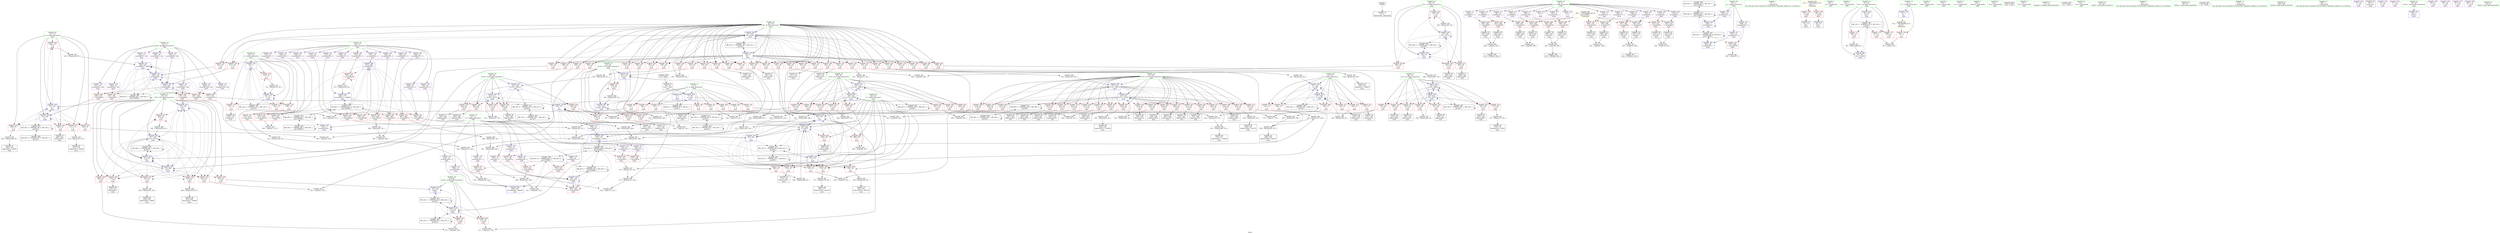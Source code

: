 digraph "SVFG" {
	label="SVFG";

	Node0x5611aba0f270 [shape=record,color=grey,label="{NodeID: 0\nNullPtr}"];
	Node0x5611aba0f270 -> Node0x5611aba14fd0[style=solid];
	Node0x5611aba62d70 [shape=record,color=grey,label="{NodeID: 443\n186 = cmp(184, 185, )\n}"];
	Node0x5611aba59820 [shape=record,color=blue,label="{NodeID: 360\n441\<--438\narrayidx190\<--\nmain\n}"];
	Node0x5611aba59820 -> Node0x5611aba56de0[style=dashed];
	Node0x5611aba59820 -> Node0x5611aba56eb0[style=dashed];
	Node0x5611aba59820 -> Node0x5611aba56f80[style=dashed];
	Node0x5611aba59820 -> Node0x5611aba57050[style=dashed];
	Node0x5611aba59820 -> Node0x5611aba57120[style=dashed];
	Node0x5611aba59820 -> Node0x5611aba57390[style=dashed];
	Node0x5611aba59820 -> Node0x5611aba57460[style=dashed];
	Node0x5611aba59820 -> Node0x5611aba598f0[style=dashed];
	Node0x5611aba59820 -> Node0x5611aba7ae90[style=dashed];
	Node0x5611aba554b0 [shape=record,color=red,label="{NodeID: 277\n492\<--67\n\<--k174\nmain\n}"];
	Node0x5611aba554b0 -> Node0x5611aba159d0[style=solid];
	Node0x5611aba492f0 [shape=record,color=red,label="{NodeID: 194\n319\<--45\n\<--i8\nmain\n}"];
	Node0x5611aba492f0 -> Node0x5611aba58d90[style=solid];
	Node0x5611aba16600 [shape=record,color=purple,label="{NodeID: 111\n265\<--9\narrayidx87\<--s\nmain\n}"];
	Node0x5611aba16600 -> Node0x5611aba56280[style=solid];
	Node0x5611aba14480 [shape=record,color=green,label="{NodeID: 28\n51\<--52\nk\<--k_field_insensitive\nmain\n}"];
	Node0x5611aba14480 -> Node0x5611aba4a9b0[style=solid];
	Node0x5611aba14480 -> Node0x5611aba4aa80[style=solid];
	Node0x5611aba14480 -> Node0x5611aba4ab50[style=solid];
	Node0x5611aba14480 -> Node0x5611aba4ac20[style=solid];
	Node0x5611aba14480 -> Node0x5611aba4acf0[style=solid];
	Node0x5611aba14480 -> Node0x5611aba58230[style=solid];
	Node0x5611aba14480 -> Node0x5611aba58300[style=solid];
	Node0x5611aba4fb30 [shape=record,color=black,label="{NodeID: 388\n270 = PHI(202, 268, )\n}"];
	Node0x5611aba56b70 [shape=record,color=red,label="{NodeID: 305\n431\<--430\n\<--arrayidx183\nmain\n}"];
	Node0x5611aba56b70 -> Node0x5611aba51710[style=solid];
	Node0x5611aba4a9b0 [shape=record,color=red,label="{NodeID: 222\n184\<--51\n\<--k\nmain\n}"];
	Node0x5611aba4a9b0 -> Node0x5611aba62d70[style=solid];
	Node0x5611aba4c460 [shape=record,color=purple,label="{NodeID: 139\n332\<--18\narrayidx126\<--h\nmain\n}"];
	Node0x5611aba4c460 -> Node0x5611aba58f30[style=solid];
	Node0x5611aba17070 [shape=record,color=black,label="{NodeID: 56\n198\<--197\nconv49\<--\nmain\n}"];
	Node0x5611aba17070 -> Node0x5611aba62a70[style=solid];
	Node0x5611aba83b80 [shape=record,color=black,label="{NodeID: 499\nMR_44V_2 = PHI(MR_44V_3, MR_44V_1, )\npts\{170000 \}\n}"];
	Node0x5611aba83b80 -> Node0x5611aba83b80[style=dashed];
	Node0x5611aba83b80 -> Node0x5611aba89580[style=dashed];
	Node0x5611aba604f0 [shape=record,color=grey,label="{NodeID: 416\n435 = Binary(434, 85, )\n}"];
	Node0x5611aba604f0 -> Node0x5611aba48ad0[style=solid];
	Node0x5611aba58230 [shape=record,color=blue,label="{NodeID: 333\n51\<--181\nk\<--\nmain\n}"];
	Node0x5611aba58230 -> Node0x5611aba4a9b0[style=dashed];
	Node0x5611aba58230 -> Node0x5611aba4aa80[style=dashed];
	Node0x5611aba58230 -> Node0x5611aba4ab50[style=dashed];
	Node0x5611aba58230 -> Node0x5611aba4ac20[style=dashed];
	Node0x5611aba58230 -> Node0x5611aba4acf0[style=dashed];
	Node0x5611aba58230 -> Node0x5611aba58230[style=dashed];
	Node0x5611aba58230 -> Node0x5611aba58300[style=dashed];
	Node0x5611aba58230 -> Node0x5611aba8bb90[style=dashed];
	Node0x5611aba53ec0 [shape=record,color=red,label="{NodeID: 250\n330\<--61\n\<--k119\nmain\n}"];
	Node0x5611aba53ec0 -> Node0x5611aba47f70[style=solid];
	Node0x5611aba4db20 [shape=record,color=red,label="{NodeID: 167\n557\<--7\n\<--n\nmain\n}"];
	Node0x5611aba4db20 -> Node0x5611aba15f80[style=solid];
	Node0x5611aba48790 [shape=record,color=black,label="{NodeID: 84\n401\<--400\nidxprom166\<--\nmain\n}"];
	Node0x5611aba12d40 [shape=record,color=green,label="{NodeID: 1\n5\<--1\n\<--dummyObj\nCan only get source location for instruction, argument, global var or function.}"];
	Node0x5611aba62ef0 [shape=record,color=grey,label="{NodeID: 444\n398 = cmp(396, 397, )\n}"];
	Node0x5611aba598f0 [shape=record,color=blue,label="{NodeID: 361\n480\<--477\narrayidx211\<--add209\nmain\n}"];
	Node0x5611aba598f0 -> Node0x5611aba57050[style=dashed];
	Node0x5611aba598f0 -> Node0x5611aba57120[style=dashed];
	Node0x5611aba598f0 -> Node0x5611aba57390[style=dashed];
	Node0x5611aba598f0 -> Node0x5611aba57460[style=dashed];
	Node0x5611aba598f0 -> Node0x5611aba7ae90[style=dashed];
	Node0x5611aba55580 [shape=record,color=red,label="{NodeID: 278\n507\<--67\n\<--k174\nmain\n}"];
	Node0x5611aba55580 -> Node0x5611aba15b70[style=solid];
	Node0x5611aba493c0 [shape=record,color=red,label="{NodeID: 195\n339\<--45\n\<--i8\nmain\n}"];
	Node0x5611aba493c0 -> Node0x5611aba50e50[style=solid];
	Node0x5611aba166d0 [shape=record,color=purple,label="{NodeID: 112\n282\<--9\narrayidx98\<--s\nmain\n}"];
	Node0x5611aba166d0 -> Node0x5611aba56420[style=solid];
	Node0x5611aba14550 [shape=record,color=green,label="{NodeID: 29\n53\<--54\nmaxk\<--maxk_field_insensitive\nmain\n}"];
	Node0x5611aba14550 -> Node0x5611aba4adc0[style=solid];
	Node0x5611aba14550 -> Node0x5611aba4ae90[style=solid];
	Node0x5611aba14550 -> Node0x5611aba58640[style=solid];
	Node0x5611aba14550 -> Node0x5611aba58b20[style=solid];
	Node0x5611aba500d0 [shape=record,color=grey,label="{NodeID: 389\n412 = Binary(411, 85, )\n}"];
	Node0x5611aba500d0 -> Node0x5611aba59680[style=solid];
	Node0x5611aba56c40 [shape=record,color=red,label="{NodeID: 306\n438\<--437\n\<--arrayidx188\nmain\n}"];
	Node0x5611aba56c40 -> Node0x5611aba59820[style=solid];
	Node0x5611aba4aa80 [shape=record,color=red,label="{NodeID: 223\n188\<--51\n\<--k\nmain\n}"];
	Node0x5611aba4aa80 -> Node0x5611aba50b50[style=solid];
	Node0x5611aba4c530 [shape=record,color=purple,label="{NodeID: 140\n426\<--18\narrayidx181\<--h\nmain\n}"];
	Node0x5611aba4c530 -> Node0x5611aba56aa0[style=solid];
	Node0x5611aba17140 [shape=record,color=black,label="{NodeID: 57\n206\<--205\nidxprom53\<--\nmain\n}"];
	Node0x5611aba84080 [shape=record,color=black,label="{NodeID: 500\nMR_46V_2 = PHI(MR_46V_3, MR_46V_1, )\npts\{190000 \}\n}"];
	Node0x5611aba84080 -> Node0x5611aba84080[style=dashed];
	Node0x5611aba84080 -> Node0x5611aba7a680[style=dashed];
	Node0x5611aba60670 [shape=record,color=grey,label="{NodeID: 417\n424 = Binary(423, 85, )\n}"];
	Node0x5611aba60670 -> Node0x5611aba48930[style=solid];
	Node0x5611aba58300 [shape=record,color=blue,label="{NodeID: 334\n51\<--208\nk\<--\nmain\n}"];
	Node0x5611aba58300 -> Node0x5611aba4a9b0[style=dashed];
	Node0x5611aba58300 -> Node0x5611aba4aa80[style=dashed];
	Node0x5611aba58300 -> Node0x5611aba4ab50[style=dashed];
	Node0x5611aba58300 -> Node0x5611aba4ac20[style=dashed];
	Node0x5611aba58300 -> Node0x5611aba4acf0[style=dashed];
	Node0x5611aba58300 -> Node0x5611aba58230[style=dashed];
	Node0x5611aba58300 -> Node0x5611aba58300[style=dashed];
	Node0x5611aba58300 -> Node0x5611aba8bb90[style=dashed];
	Node0x5611aba53f90 [shape=record,color=red,label="{NodeID: 251\n335\<--61\n\<--k119\nmain\n}"];
	Node0x5611aba53f90 -> Node0x5611aba5ecf0[style=solid];
	Node0x5611aba4dbf0 [shape=record,color=red,label="{NodeID: 168\n70\<--24\n\<--stdin\nmain\n}"];
	Node0x5611aba4dbf0 -> Node0x5611aba155c0[style=solid];
	Node0x5611aba48860 [shape=record,color=black,label="{NodeID: 85\n405\<--404\nidxprom168\<--\nmain\n}"];
	Node0x5611aba0f410 [shape=record,color=green,label="{NodeID: 2\n20\<--1\n.str\<--dummyObj\nGlob }"];
	Node0x5611aba63070 [shape=record,color=grey,label="{NodeID: 445\n511 = cmp(506, 510, )\n}"];
	Node0x5611aba599c0 [shape=record,color=blue,label="{NodeID: 362\n538\<--535\narrayidx244\<--add242\nmain\n}"];
	Node0x5611aba599c0 -> Node0x5611aba21ab0[style=dashed];
	Node0x5611aba55650 [shape=record,color=red,label="{NodeID: 279\n513\<--67\n\<--k174\nmain\n}"];
	Node0x5611aba55650 -> Node0x5611aba15c40[style=solid];
	Node0x5611aba49490 [shape=record,color=red,label="{NodeID: 196\n342\<--45\n\<--i8\nmain\n}"];
	Node0x5611aba49490 -> Node0x5611aba591a0[style=solid];
	Node0x5611aba167a0 [shape=record,color=purple,label="{NodeID: 113\n287\<--9\narrayidx101\<--s\nmain\n}"];
	Node0x5611aba167a0 -> Node0x5611aba564f0[style=solid];
	Node0x5611aba14620 [shape=record,color=green,label="{NodeID: 30\n55\<--56\nj74\<--j74_field_insensitive\nmain\n}"];
	Node0x5611aba14620 -> Node0x5611aba4af60[style=solid];
	Node0x5611aba14620 -> Node0x5611aba4b030[style=solid];
	Node0x5611aba14620 -> Node0x5611aba52f90[style=solid];
	Node0x5611aba14620 -> Node0x5611aba53020[style=solid];
	Node0x5611aba14620 -> Node0x5611aba58710[style=solid];
	Node0x5611aba14620 -> Node0x5611aba58bf0[style=solid];
	Node0x5611aba50250 [shape=record,color=grey,label="{NodeID: 390\n308 = Binary(307, 85, )\n}"];
	Node0x5611aba50250 -> Node0x5611aba58bf0[style=solid];
	Node0x5611aba56d10 [shape=record,color=red,label="{NodeID: 307\n447\<--446\n\<--arrayidx193\nmain\n}"];
	Node0x5611aba56d10 -> Node0x5611aba52490[style=solid];
	Node0x5611aba4ab50 [shape=record,color=red,label="{NodeID: 224\n205\<--51\n\<--k\nmain\n}"];
	Node0x5611aba4ab50 -> Node0x5611aba17140[style=solid];
	Node0x5611aba4c600 [shape=record,color=purple,label="{NodeID: 141\n430\<--18\narrayidx183\<--h\nmain\n}"];
	Node0x5611aba4c600 -> Node0x5611aba56b70[style=solid];
	Node0x5611aba17210 [shape=record,color=black,label="{NodeID: 58\n213\<--212\nidxprom57\<--add56\nmain\n}"];
	Node0x5611aba607f0 [shape=record,color=grey,label="{NodeID: 418\n472 = Binary(470, 471, )\n}"];
	Node0x5611aba607f0 -> Node0x5611aba60af0[style=solid];
	Node0x5611aba583d0 [shape=record,color=blue,label="{NodeID: 335\n228\<--225\narrayidx67\<--add65\nmain\n}"];
	Node0x5611aba583d0 -> Node0x5611aba55cd0[style=dashed];
	Node0x5611aba583d0 -> Node0x5611aba55f40[style=dashed];
	Node0x5611aba583d0 -> Node0x5611aba56350[style=dashed];
	Node0x5611aba583d0 -> Node0x5611aba56760[style=dashed];
	Node0x5611aba583d0 -> Node0x5611aba569d0[style=dashed];
	Node0x5611aba583d0 -> Node0x5611aba58090[style=dashed];
	Node0x5611aba583d0 -> Node0x5611aba583d0[style=dashed];
	Node0x5611aba583d0 -> Node0x5611aba584a0[style=dashed];
	Node0x5611aba583d0 -> Node0x5611aba83680[style=dashed];
	Node0x5611aba54060 [shape=record,color=red,label="{NodeID: 252\n345\<--63\n\<--k130\nmain\n}"];
	Node0x5611aba54060 -> Node0x5611aba52a90[style=solid];
	Node0x5611aba4dcc0 [shape=record,color=red,label="{NodeID: 169\n76\<--29\n\<--stdout\nmain\n}"];
	Node0x5611aba4dcc0 -> Node0x5611aba15690[style=solid];
	Node0x5611aba48930 [shape=record,color=black,label="{NodeID: 86\n425\<--424\nidxprom180\<--sub179\nmain\n}"];
	Node0x5611aba0f4a0 [shape=record,color=green,label="{NodeID: 3\n22\<--1\n.str.1\<--dummyObj\nGlob }"];
	Node0x5611aba631f0 [shape=record,color=grey,label="{NodeID: 446\n175 = cmp(173, 174, )\n}"];
	Node0x5611aba59a90 [shape=record,color=blue,label="{NodeID: 363\n67\<--543\nk174\<--inc247\nmain\n}"];
	Node0x5611aba59a90 -> Node0x5611aba54a20[style=dashed];
	Node0x5611aba59a90 -> Node0x5611aba54af0[style=dashed];
	Node0x5611aba59a90 -> Node0x5611aba54bc0[style=dashed];
	Node0x5611aba59a90 -> Node0x5611aba54c90[style=dashed];
	Node0x5611aba59a90 -> Node0x5611aba54d60[style=dashed];
	Node0x5611aba59a90 -> Node0x5611aba54e30[style=dashed];
	Node0x5611aba59a90 -> Node0x5611aba54f00[style=dashed];
	Node0x5611aba59a90 -> Node0x5611aba54fd0[style=dashed];
	Node0x5611aba59a90 -> Node0x5611aba550a0[style=dashed];
	Node0x5611aba59a90 -> Node0x5611aba55170[style=dashed];
	Node0x5611aba59a90 -> Node0x5611aba55240[style=dashed];
	Node0x5611aba59a90 -> Node0x5611aba55310[style=dashed];
	Node0x5611aba59a90 -> Node0x5611aba553e0[style=dashed];
	Node0x5611aba59a90 -> Node0x5611aba554b0[style=dashed];
	Node0x5611aba59a90 -> Node0x5611aba55580[style=dashed];
	Node0x5611aba59a90 -> Node0x5611aba55650[style=dashed];
	Node0x5611aba59a90 -> Node0x5611aba55720[style=dashed];
	Node0x5611aba59a90 -> Node0x5611aba557f0[style=dashed];
	Node0x5611aba59a90 -> Node0x5611aba558c0[style=dashed];
	Node0x5611aba59a90 -> Node0x5611aba55990[style=dashed];
	Node0x5611aba59a90 -> Node0x5611aba59a90[style=dashed];
	Node0x5611aba59a90 -> Node0x5611aba88b80[style=dashed];
	Node0x5611aba55720 [shape=record,color=red,label="{NodeID: 280\n518\<--67\n\<--k174\nmain\n}"];
	Node0x5611aba55720 -> Node0x5611aba50cd0[style=solid];
	Node0x5611aba49560 [shape=record,color=red,label="{NodeID: 197\n351\<--45\n\<--i8\nmain\n}"];
	Node0x5611aba49560 -> Node0x5611aba51e90[style=solid];
	Node0x5611aba16870 [shape=record,color=purple,label="{NodeID: 114\n357\<--9\narrayidx140\<--s\nmain\n}"];
	Node0x5611aba16870 -> Node0x5611aba565c0[style=solid];
	Node0x5611aba146f0 [shape=record,color=green,label="{NodeID: 31\n57\<--58\nk75\<--k75_field_insensitive\nmain\n}"];
	Node0x5611aba146f0 -> Node0x5611aba530f0[style=solid];
	Node0x5611aba146f0 -> Node0x5611aba531c0[style=solid];
	Node0x5611aba146f0 -> Node0x5611aba53290[style=solid];
	Node0x5611aba146f0 -> Node0x5611aba53360[style=solid];
	Node0x5611aba146f0 -> Node0x5611aba53430[style=solid];
	Node0x5611aba146f0 -> Node0x5611aba53500[style=solid];
	Node0x5611aba146f0 -> Node0x5611aba535d0[style=solid];
	Node0x5611aba146f0 -> Node0x5611aba587e0[style=solid];
	Node0x5611aba146f0 -> Node0x5611aba588b0[style=solid];
	Node0x5611aba146f0 -> Node0x5611aba58980[style=solid];
	Node0x5611aba146f0 -> Node0x5611aba58a50[style=solid];
	Node0x5611aba503d0 [shape=record,color=grey,label="{NodeID: 391\n517 = Binary(516, 85, )\n}"];
	Node0x5611aba503d0 -> Node0x5611aba61cf0[style=solid];
	Node0x5611aba56de0 [shape=record,color=red,label="{NodeID: 308\n461\<--460\n\<--arrayidx199\nmain\n}"];
	Node0x5611aba56de0 -> Node0x5611aba60df0[style=solid];
	Node0x5611aba4ac20 [shape=record,color=red,label="{NodeID: 225\n211\<--51\n\<--k\nmain\n}"];
	Node0x5611aba4ac20 -> Node0x5611aba62770[style=solid];
	Node0x5611aba4c6d0 [shape=record,color=purple,label="{NodeID: 142\n437\<--18\narrayidx188\<--h\nmain\n}"];
	Node0x5611aba4c6d0 -> Node0x5611aba56c40[style=solid];
	Node0x5611aba172e0 [shape=record,color=black,label="{NodeID: 59\n216\<--215\nconv59\<--\nmain\n}"];
	Node0x5611aba172e0 -> Node0x5611aba52910[style=solid];
	Node0x5611aba60970 [shape=record,color=grey,label="{NodeID: 419\n135 = Binary(133, 134, )\n}"];
	Node0x5611aba60970 -> Node0x5611aba628f0[style=solid];
	Node0x5611aba584a0 [shape=record,color=blue,label="{NodeID: 336\n234\<--231\narrayidx69\<--\nmain\n}"];
	Node0x5611aba584a0 -> Node0x5611aba55cd0[style=dashed];
	Node0x5611aba584a0 -> Node0x5611aba55f40[style=dashed];
	Node0x5611aba584a0 -> Node0x5611aba56350[style=dashed];
	Node0x5611aba584a0 -> Node0x5611aba56760[style=dashed];
	Node0x5611aba584a0 -> Node0x5611aba569d0[style=dashed];
	Node0x5611aba584a0 -> Node0x5611aba58090[style=dashed];
	Node0x5611aba584a0 -> Node0x5611aba583d0[style=dashed];
	Node0x5611aba584a0 -> Node0x5611aba584a0[style=dashed];
	Node0x5611aba584a0 -> Node0x5611aba83680[style=dashed];
	Node0x5611aba54130 [shape=record,color=red,label="{NodeID: 253\n360\<--63\n\<--k130\nmain\n}"];
	Node0x5611aba54130 -> Node0x5611aba481e0[style=solid];
	Node0x5611aba4dd90 [shape=record,color=red,label="{NodeID: 170\n87\<--41\n\<--Cas\nmain\n}"];
	Node0x5611aba4dd90 -> Node0x5611aba62bf0[style=solid];
	Node0x5611aba48a00 [shape=record,color=black,label="{NodeID: 87\n429\<--428\nidxprom182\<--\nmain\n}"];
	Node0x5611aba47780 [shape=record,color=green,label="{NodeID: 4\n24\<--1\nstdin\<--dummyObj\nGlob }"];
	Node0x5611aba50f90 [shape=record,color=grey,label="{NodeID: 447\n142 = cmp(137, 141, )\n}"];
	Node0x5611aba59b60 [shape=record,color=blue,label="{NodeID: 364\n59\<--548\nj114\<--inc250\nmain\n}"];
	Node0x5611aba59b60 -> Node0x5611aba536a0[style=dashed];
	Node0x5611aba59b60 -> Node0x5611aba53770[style=dashed];
	Node0x5611aba59b60 -> Node0x5611aba53840[style=dashed];
	Node0x5611aba59b60 -> Node0x5611aba53910[style=dashed];
	Node0x5611aba59b60 -> Node0x5611aba539e0[style=dashed];
	Node0x5611aba59b60 -> Node0x5611aba53ab0[style=dashed];
	Node0x5611aba59b60 -> Node0x5611aba53b80[style=dashed];
	Node0x5611aba59b60 -> Node0x5611aba53c50[style=dashed];
	Node0x5611aba59b60 -> Node0x5611aba58cc0[style=dashed];
	Node0x5611aba59b60 -> Node0x5611aba59b60[style=dashed];
	Node0x5611aba59b60 -> Node0x5611aba81880[style=dashed];
	Node0x5611aba557f0 [shape=record,color=red,label="{NodeID: 281\n521\<--67\n\<--k174\nmain\n}"];
	Node0x5611aba557f0 -> Node0x5611aba15d10[style=solid];
	Node0x5611aba49630 [shape=record,color=red,label="{NodeID: 198\n393\<--45\n\<--i8\nmain\n}"];
	Node0x5611aba49630 -> Node0x5611aba59410[style=solid];
	Node0x5611aba16940 [shape=record,color=purple,label="{NodeID: 115\n362\<--9\narrayidx143\<--s\nmain\n}"];
	Node0x5611aba16940 -> Node0x5611aba56690[style=solid];
	Node0x5611aba147c0 [shape=record,color=green,label="{NodeID: 32\n59\<--60\nj114\<--j114_field_insensitive\nmain\n}"];
	Node0x5611aba147c0 -> Node0x5611aba536a0[style=solid];
	Node0x5611aba147c0 -> Node0x5611aba53770[style=solid];
	Node0x5611aba147c0 -> Node0x5611aba53840[style=solid];
	Node0x5611aba147c0 -> Node0x5611aba53910[style=solid];
	Node0x5611aba147c0 -> Node0x5611aba539e0[style=solid];
	Node0x5611aba147c0 -> Node0x5611aba53ab0[style=solid];
	Node0x5611aba147c0 -> Node0x5611aba53b80[style=solid];
	Node0x5611aba147c0 -> Node0x5611aba53c50[style=solid];
	Node0x5611aba147c0 -> Node0x5611aba58cc0[style=solid];
	Node0x5611aba147c0 -> Node0x5611aba59b60[style=solid];
	Node0x5611aba50550 [shape=record,color=grey,label="{NodeID: 392\n499 = Binary(495, 498, )\n}"];
	Node0x5611aba50550 -> Node0x5611aba506d0[style=solid];
	Node0x5611aba56eb0 [shape=record,color=red,label="{NodeID: 309\n466\<--465\n\<--arrayidx202\nmain\n}"];
	Node0x5611aba56eb0 -> Node0x5611aba51a10[style=solid];
	Node0x5611aba4acf0 [shape=record,color=red,label="{NodeID: 226\n224\<--51\n\<--k\nmain\n}"];
	Node0x5611aba4acf0 -> Node0x5611aba622f0[style=solid];
	Node0x5611aba4c7a0 [shape=record,color=purple,label="{NodeID: 143\n441\<--18\narrayidx190\<--h\nmain\n}"];
	Node0x5611aba4c7a0 -> Node0x5611aba59820[style=solid];
	Node0x5611aba173b0 [shape=record,color=black,label="{NodeID: 60\n218\<--217\nidxprom60\<--\nmain\n}"];
	Node0x5611aba60af0 [shape=record,color=grey,label="{NodeID: 420\n473 = Binary(469, 472, )\n}"];
	Node0x5611aba60af0 -> Node0x5611aba48ee0[style=solid];
	Node0x5611aba58570 [shape=record,color=blue,label="{NodeID: 337\n49\<--239\nj33\<--inc72\nmain\n}"];
	Node0x5611aba58570 -> Node0x5611aba4a400[style=dashed];
	Node0x5611aba58570 -> Node0x5611aba4a4d0[style=dashed];
	Node0x5611aba58570 -> Node0x5611aba4a5a0[style=dashed];
	Node0x5611aba58570 -> Node0x5611aba4a670[style=dashed];
	Node0x5611aba58570 -> Node0x5611aba4a740[style=dashed];
	Node0x5611aba58570 -> Node0x5611aba4a810[style=dashed];
	Node0x5611aba58570 -> Node0x5611aba4a8e0[style=dashed];
	Node0x5611aba58570 -> Node0x5611aba58160[style=dashed];
	Node0x5611aba58570 -> Node0x5611aba58570[style=dashed];
	Node0x5611aba58570 -> Node0x5611aba7ff80[style=dashed];
	Node0x5611aba54200 [shape=record,color=red,label="{NodeID: 254\n382\<--63\n\<--k130\nmain\n}"];
	Node0x5611aba54200 -> Node0x5611aba485f0[style=solid];
	Node0x5611aba4de60 [shape=record,color=red,label="{NodeID: 171\n556\<--41\n\<--Cas\nmain\n}"];
	Node0x5611aba48ad0 [shape=record,color=black,label="{NodeID: 88\n436\<--435\nidxprom187\<--sub186\nmain\n}"];
	Node0x5611aba47810 [shape=record,color=green,label="{NodeID: 5\n25\<--1\n.str.2\<--dummyObj\nGlob }"];
	Node0x5611aba51110 [shape=record,color=grey,label="{NodeID: 448\n120 = cmp(118, 119, )\n}"];
	Node0x5611aba59c30 [shape=record,color=blue,label="{NodeID: 365\n45\<--553\ni8\<--inc253\nmain\n}"];
	Node0x5611aba59c30 -> Node0x5611aba4e340[style=dashed];
	Node0x5611aba59c30 -> Node0x5611aba4e410[style=dashed];
	Node0x5611aba59c30 -> Node0x5611aba4e4e0[style=dashed];
	Node0x5611aba59c30 -> Node0x5611aba4e5b0[style=dashed];
	Node0x5611aba59c30 -> Node0x5611aba4e680[style=dashed];
	Node0x5611aba59c30 -> Node0x5611aba4e750[style=dashed];
	Node0x5611aba59c30 -> Node0x5611aba4e820[style=dashed];
	Node0x5611aba59c30 -> Node0x5611aba4e8f0[style=dashed];
	Node0x5611aba59c30 -> Node0x5611aba4e9c0[style=dashed];
	Node0x5611aba59c30 -> Node0x5611aba4ea90[style=dashed];
	Node0x5611aba59c30 -> Node0x5611aba4eb60[style=dashed];
	Node0x5611aba59c30 -> Node0x5611aba4ec30[style=dashed];
	Node0x5611aba59c30 -> Node0x5611aba4ed00[style=dashed];
	Node0x5611aba59c30 -> Node0x5611aba4edd0[style=dashed];
	Node0x5611aba59c30 -> Node0x5611aba4eea0[style=dashed];
	Node0x5611aba59c30 -> Node0x5611aba49150[style=dashed];
	Node0x5611aba59c30 -> Node0x5611aba49220[style=dashed];
	Node0x5611aba59c30 -> Node0x5611aba492f0[style=dashed];
	Node0x5611aba59c30 -> Node0x5611aba493c0[style=dashed];
	Node0x5611aba59c30 -> Node0x5611aba49490[style=dashed];
	Node0x5611aba59c30 -> Node0x5611aba49560[style=dashed];
	Node0x5611aba59c30 -> Node0x5611aba49630[style=dashed];
	Node0x5611aba59c30 -> Node0x5611aba49700[style=dashed];
	Node0x5611aba59c30 -> Node0x5611aba497d0[style=dashed];
	Node0x5611aba59c30 -> Node0x5611aba498a0[style=dashed];
	Node0x5611aba59c30 -> Node0x5611aba49970[style=dashed];
	Node0x5611aba59c30 -> Node0x5611aba49a40[style=dashed];
	Node0x5611aba59c30 -> Node0x5611aba49b10[style=dashed];
	Node0x5611aba59c30 -> Node0x5611aba49be0[style=dashed];
	Node0x5611aba59c30 -> Node0x5611aba49cb0[style=dashed];
	Node0x5611aba59c30 -> Node0x5611aba49d80[style=dashed];
	Node0x5611aba59c30 -> Node0x5611aba49e50[style=dashed];
	Node0x5611aba59c30 -> Node0x5611aba59c30[style=dashed];
	Node0x5611aba59c30 -> Node0x5611aba7f580[style=dashed];
	Node0x5611aba558c0 [shape=record,color=red,label="{NodeID: 282\n536\<--67\n\<--k174\nmain\n}"];
	Node0x5611aba558c0 -> Node0x5611aba15eb0[style=solid];
	Node0x5611aba49700 [shape=record,color=red,label="{NodeID: 199\n415\<--45\n\<--i8\nmain\n}"];
	Node0x5611aba49700 -> Node0x5611aba5f2f0[style=solid];
	Node0x5611aba4b1b0 [shape=record,color=purple,label="{NodeID: 116\n379\<--9\narrayidx154\<--s\nmain\n}"];
	Node0x5611aba4b1b0 -> Node0x5611aba56830[style=solid];
	Node0x5611aba14890 [shape=record,color=green,label="{NodeID: 33\n61\<--62\nk119\<--k119_field_insensitive\nmain\n}"];
	Node0x5611aba14890 -> Node0x5611aba53d20[style=solid];
	Node0x5611aba14890 -> Node0x5611aba53df0[style=solid];
	Node0x5611aba14890 -> Node0x5611aba53ec0[style=solid];
	Node0x5611aba14890 -> Node0x5611aba53f90[style=solid];
	Node0x5611aba14890 -> Node0x5611aba58d90[style=solid];
	Node0x5611aba14890 -> Node0x5611aba59000[style=solid];
	Node0x5611aba506d0 [shape=record,color=grey,label="{NodeID: 393\n500 = Binary(491, 499, )\n}"];
	Node0x5611aba506d0 -> Node0x5611aba5f470[style=solid];
	Node0x5611aba56f80 [shape=record,color=red,label="{NodeID: 310\n476\<--475\n\<--arrayidx208\nmain\n}"];
	Node0x5611aba56f80 -> Node0x5611aba60070[style=solid];
	Node0x5611aba4adc0 [shape=record,color=red,label="{NodeID: 227\n300\<--53\n\<--maxk\nmain\n}"];
	Node0x5611aba4adc0 -> Node0x5611aba51b90[style=solid];
	Node0x5611aba4c870 [shape=record,color=purple,label="{NodeID: 144\n460\<--18\narrayidx199\<--h\nmain\n}"];
	Node0x5611aba4c870 -> Node0x5611aba56de0[style=solid];
	Node0x5611aba17480 [shape=record,color=black,label="{NodeID: 61\n221\<--220\nconv62\<--\nmain\n}"];
	Node0x5611aba17480 -> Node0x5611aba52910[style=solid];
	Node0x5611aba60c70 [shape=record,color=grey,label="{NodeID: 421\n390 = Binary(389, 85, )\n}"];
	Node0x5611aba60c70 -> Node0x5611aba59340[style=solid];
	Node0x5611aba58640 [shape=record,color=blue,label="{NodeID: 338\n53\<--242\nmaxk\<--\nmain\n}"];
	Node0x5611aba58640 -> Node0x5611aba4adc0[style=dashed];
	Node0x5611aba58640 -> Node0x5611aba4ae90[style=dashed];
	Node0x5611aba58640 -> Node0x5611aba58640[style=dashed];
	Node0x5611aba58640 -> Node0x5611aba58b20[style=dashed];
	Node0x5611aba58640 -> Node0x5611aba7e180[style=dashed];
	Node0x5611aba58640 -> Node0x5611aba80980[style=dashed];
	Node0x5611aba542d0 [shape=record,color=red,label="{NodeID: 255\n400\<--63\n\<--k130\nmain\n}"];
	Node0x5611aba542d0 -> Node0x5611aba48790[style=solid];
	Node0x5611aba4df30 [shape=record,color=red,label="{NodeID: 172\n566\<--41\n\<--Cas\nmain\n}"];
	Node0x5611aba4df30 -> Node0x5611aba5fef0[style=solid];
	Node0x5611aba48ba0 [shape=record,color=black,label="{NodeID: 89\n440\<--439\nidxprom189\<--\nmain\n}"];
	Node0x5611aba12e60 [shape=record,color=green,label="{NodeID: 6\n27\<--1\n.str.3\<--dummyObj\nGlob }"];
	Node0x5611aba51290 [shape=record,color=grey,label="{NodeID: 449\n128 = cmp(126, 127, )\n}"];
	Node0x5611aba59d00 [shape=record,color=blue,label="{NodeID: 366\n41\<--567\nCas\<--inc259\nmain\n}"];
	Node0x5611aba59d00 -> Node0x5611aba7eb80[style=dashed];
	Node0x5611aba55990 [shape=record,color=red,label="{NodeID: 283\n542\<--67\n\<--k174\nmain\n}"];
	Node0x5611aba55990 -> Node0x5611aba60f70[style=solid];
	Node0x5611aba497d0 [shape=record,color=red,label="{NodeID: 200\n456\<--45\n\<--i8\nmain\n}"];
	Node0x5611aba497d0 -> Node0x5611aba61570[style=solid];
	Node0x5611aba4b280 [shape=record,color=purple,label="{NodeID: 117\n384\<--9\narrayidx157\<--s\nmain\n}"];
	Node0x5611aba4b280 -> Node0x5611aba56900[style=solid];
	Node0x5611aba14960 [shape=record,color=green,label="{NodeID: 34\n63\<--64\nk130\<--k130_field_insensitive\nmain\n}"];
	Node0x5611aba14960 -> Node0x5611aba54060[style=solid];
	Node0x5611aba14960 -> Node0x5611aba54130[style=solid];
	Node0x5611aba14960 -> Node0x5611aba54200[style=solid];
	Node0x5611aba14960 -> Node0x5611aba542d0[style=solid];
	Node0x5611aba14960 -> Node0x5611aba543a0[style=solid];
	Node0x5611aba14960 -> Node0x5611aba590d0[style=solid];
	Node0x5611aba14960 -> Node0x5611aba59680[style=solid];
	Node0x5611aba50850 [shape=record,color=grey,label="{NodeID: 394\n498 = Binary(496, 497, )\n}"];
	Node0x5611aba50850 -> Node0x5611aba50550[style=solid];
	Node0x5611aba57050 [shape=record,color=red,label="{NodeID: 311\n487\<--486\n\<--arrayidx215\nmain\n}"];
	Node0x5611aba57050 -> Node0x5611aba5fa70[style=solid];
	Node0x5611aba4ae90 [shape=record,color=red,label="{NodeID: 228\n316\<--53\n\<--maxk\nmain\n}"];
	Node0x5611aba4ae90 -> Node0x5611aba52c10[style=solid];
	Node0x5611aba4c940 [shape=record,color=purple,label="{NodeID: 145\n465\<--18\narrayidx202\<--h\nmain\n}"];
	Node0x5611aba4c940 -> Node0x5611aba56eb0[style=solid];
	Node0x5611aba17550 [shape=record,color=black,label="{NodeID: 62\n227\<--226\nidxprom66\<--\nmain\n}"];
	Node0x5611aba60df0 [shape=record,color=grey,label="{NodeID: 422\n462 = Binary(461, 85, )\n}"];
	Node0x5611aba60df0 -> Node0x5611aba51a10[style=solid];
	Node0x5611aba58710 [shape=record,color=blue,label="{NodeID: 339\n55\<--85\nj74\<--\nmain\n}"];
	Node0x5611aba58710 -> Node0x5611aba4af60[style=dashed];
	Node0x5611aba58710 -> Node0x5611aba4b030[style=dashed];
	Node0x5611aba58710 -> Node0x5611aba52f90[style=dashed];
	Node0x5611aba58710 -> Node0x5611aba53020[style=dashed];
	Node0x5611aba58710 -> Node0x5611aba58710[style=dashed];
	Node0x5611aba58710 -> Node0x5611aba58bf0[style=dashed];
	Node0x5611aba58710 -> Node0x5611aba80e80[style=dashed];
	Node0x5611aba543a0 [shape=record,color=red,label="{NodeID: 256\n411\<--63\n\<--k130\nmain\n}"];
	Node0x5611aba543a0 -> Node0x5611aba500d0[style=solid];
	Node0x5611aba4e000 [shape=record,color=red,label="{NodeID: 173\n102\<--43\n\<--i\nmain\n}"];
	Node0x5611aba4e000 -> Node0x5611aba51590[style=solid];
	Node0x5611aba48c70 [shape=record,color=black,label="{NodeID: 90\n445\<--444\nidxprom192\<--\nmain\n}"];
	Node0x5611aba12ef0 [shape=record,color=green,label="{NodeID: 7\n29\<--1\nstdout\<--dummyObj\nGlob }"];
	Node0x5611aba51410 [shape=record,color=grey,label="{NodeID: 450\n421 = cmp(419, 420, )\n}"];
	Node0x5611aba55a60 [shape=record,color=red,label="{NodeID: 284\n133\<--132\n\<--arrayidx16\nmain\n}"];
	Node0x5611aba55a60 -> Node0x5611aba60970[style=solid];
	Node0x5611aba498a0 [shape=record,color=red,label="{NodeID: 201\n471\<--45\n\<--i8\nmain\n}"];
	Node0x5611aba498a0 -> Node0x5611aba607f0[style=solid];
	Node0x5611aba4b350 [shape=record,color=purple,label="{NodeID: 118\n109\<--12\narrayidx\<--f\nmain\n}"];
	Node0x5611aba4b350 -> Node0x5611aba57bb0[style=solid];
	Node0x5611aba14a30 [shape=record,color=green,label="{NodeID: 35\n65\<--66\nl\<--l_field_insensitive\nmain\n}"];
	Node0x5611aba14a30 -> Node0x5611aba54470[style=solid];
	Node0x5611aba14a30 -> Node0x5611aba54540[style=solid];
	Node0x5611aba14a30 -> Node0x5611aba54610[style=solid];
	Node0x5611aba14a30 -> Node0x5611aba546e0[style=solid];
	Node0x5611aba14a30 -> Node0x5611aba547b0[style=solid];
	Node0x5611aba14a30 -> Node0x5611aba54880[style=solid];
	Node0x5611aba14a30 -> Node0x5611aba54950[style=solid];
	Node0x5611aba14a30 -> Node0x5611aba591a0[style=solid];
	Node0x5611aba14a30 -> Node0x5611aba59270[style=solid];
	Node0x5611aba14a30 -> Node0x5611aba59340[style=solid];
	Node0x5611aba14a30 -> Node0x5611aba59410[style=solid];
	Node0x5611aba14a30 -> Node0x5611aba595b0[style=solid];
	Node0x5611aba509d0 [shape=record,color=grey,label="{NodeID: 395\n312 = Binary(311, 85, )\n}"];
	Node0x5611aba509d0 -> Node0x5611aba58cc0[style=solid];
	Node0x5611aba57120 [shape=record,color=red,label="{NodeID: 312\n495\<--494\n\<--arrayidx219\nmain\n}"];
	Node0x5611aba57120 -> Node0x5611aba50550[style=solid];
	Node0x5611aba4af60 [shape=record,color=red,label="{NodeID: 229\n248\<--55\n\<--j74\nmain\n}"];
	Node0x5611aba4af60 -> Node0x5611aba52610[style=solid];
	Node0x5611aba4ca10 [shape=record,color=purple,label="{NodeID: 146\n475\<--18\narrayidx208\<--h\nmain\n}"];
	Node0x5611aba4ca10 -> Node0x5611aba56f80[style=solid];
	Node0x5611aba17620 [shape=record,color=black,label="{NodeID: 63\n233\<--232\nidxprom68\<--\nmain\n}"];
	Node0x5611aba60f70 [shape=record,color=grey,label="{NodeID: 423\n543 = Binary(542, 85, )\n}"];
	Node0x5611aba60f70 -> Node0x5611aba59a90[style=solid];
	Node0x5611aba587e0 [shape=record,color=blue,label="{NodeID: 340\n57\<--245\nk75\<--\nmain\n}"];
	Node0x5611aba587e0 -> Node0x5611aba530f0[style=dashed];
	Node0x5611aba587e0 -> Node0x5611aba531c0[style=dashed];
	Node0x5611aba587e0 -> Node0x5611aba53290[style=dashed];
	Node0x5611aba587e0 -> Node0x5611aba53360[style=dashed];
	Node0x5611aba587e0 -> Node0x5611aba53430[style=dashed];
	Node0x5611aba587e0 -> Node0x5611aba587e0[style=dashed];
	Node0x5611aba587e0 -> Node0x5611aba588b0[style=dashed];
	Node0x5611aba587e0 -> Node0x5611aba58980[style=dashed];
	Node0x5611aba587e0 -> Node0x5611aba58a50[style=dashed];
	Node0x5611aba587e0 -> Node0x5611aba81380[style=dashed];
	Node0x5611aba54470 [shape=record,color=red,label="{NodeID: 257\n350\<--65\n\<--l\nmain\n}"];
	Node0x5611aba54470 -> Node0x5611aba51e90[style=solid];
	Node0x5611aba4e0d0 [shape=record,color=red,label="{NodeID: 174\n106\<--43\n\<--i\nmain\n}"];
	Node0x5611aba4e0d0 -> Node0x5611aba57bb0[style=solid];
	Node0x5611aba48d40 [shape=record,color=black,label="{NodeID: 91\n459\<--458\nidxprom198\<--sub197\nmain\n}"];
	Node0x5611aba13850 [shape=record,color=green,label="{NodeID: 8\n30\<--1\n.str.4\<--dummyObj\nGlob }"];
	Node0x5611aba51590 [shape=record,color=grey,label="{NodeID: 451\n104 = cmp(102, 103, )\n}"];
	Node0x5611aba55b30 [shape=record,color=red,label="{NodeID: 285\n141\<--140\n\<--arrayidx19\nmain\n}"];
	Node0x5611aba55b30 -> Node0x5611aba50f90[style=solid];
	Node0x5611aba49970 [shape=record,color=red,label="{NodeID: 202\n490\<--45\n\<--i8\nmain\n}"];
	Node0x5611aba49970 -> Node0x5611aba5fd70[style=solid];
	Node0x5611aba4b420 [shape=record,color=purple,label="{NodeID: 119\n132\<--12\narrayidx16\<--f\nmain\n}"];
	Node0x5611aba4b420 -> Node0x5611aba55a60[style=solid];
	Node0x5611aba14b00 [shape=record,color=green,label="{NodeID: 36\n67\<--68\nk174\<--k174_field_insensitive\nmain\n}"];
	Node0x5611aba14b00 -> Node0x5611aba54a20[style=solid];
	Node0x5611aba14b00 -> Node0x5611aba54af0[style=solid];
	Node0x5611aba14b00 -> Node0x5611aba54bc0[style=solid];
	Node0x5611aba14b00 -> Node0x5611aba54c90[style=solid];
	Node0x5611aba14b00 -> Node0x5611aba54d60[style=solid];
	Node0x5611aba14b00 -> Node0x5611aba54e30[style=solid];
	Node0x5611aba14b00 -> Node0x5611aba54f00[style=solid];
	Node0x5611aba14b00 -> Node0x5611aba54fd0[style=solid];
	Node0x5611aba14b00 -> Node0x5611aba550a0[style=solid];
	Node0x5611aba14b00 -> Node0x5611aba55170[style=solid];
	Node0x5611aba14b00 -> Node0x5611aba55240[style=solid];
	Node0x5611aba14b00 -> Node0x5611aba55310[style=solid];
	Node0x5611aba14b00 -> Node0x5611aba553e0[style=solid];
	Node0x5611aba14b00 -> Node0x5611aba554b0[style=solid];
	Node0x5611aba14b00 -> Node0x5611aba55580[style=solid];
	Node0x5611aba14b00 -> Node0x5611aba55650[style=solid];
	Node0x5611aba14b00 -> Node0x5611aba55720[style=solid];
	Node0x5611aba14b00 -> Node0x5611aba557f0[style=solid];
	Node0x5611aba14b00 -> Node0x5611aba558c0[style=solid];
	Node0x5611aba14b00 -> Node0x5611aba55990[style=solid];
	Node0x5611aba14b00 -> Node0x5611aba59750[style=solid];
	Node0x5611aba14b00 -> Node0x5611aba59a90[style=solid];
	Node0x5611aba93e90 [shape=record,color=yellow,style=double,label="{NodeID: 562\n38V_1 = ENCHI(MR_38V_0)\npts\{110000 \}\nFun[main]}"];
	Node0x5611aba93e90 -> Node0x5611aba55da0[style=dashed];
	Node0x5611aba93e90 -> Node0x5611aba55e70[style=dashed];
	Node0x5611aba93e90 -> Node0x5611aba56010[style=dashed];
	Node0x5611aba93e90 -> Node0x5611aba560e0[style=dashed];
	Node0x5611aba93e90 -> Node0x5611aba561b0[style=dashed];
	Node0x5611aba93e90 -> Node0x5611aba56280[style=dashed];
	Node0x5611aba93e90 -> Node0x5611aba56420[style=dashed];
	Node0x5611aba93e90 -> Node0x5611aba564f0[style=dashed];
	Node0x5611aba93e90 -> Node0x5611aba565c0[style=dashed];
	Node0x5611aba93e90 -> Node0x5611aba56690[style=dashed];
	Node0x5611aba93e90 -> Node0x5611aba56830[style=dashed];
	Node0x5611aba93e90 -> Node0x5611aba56900[style=dashed];
	Node0x5611aba7d780 [shape=record,color=black,label="{NodeID: 479\nMR_44V_7 = PHI(MR_44V_9, MR_44V_5, )\npts\{170000 \}\n}"];
	Node0x5611aba7d780 -> Node0x5611aba56d10[style=dashed];
	Node0x5611aba7d780 -> Node0x5611aba594e0[style=dashed];
	Node0x5611aba7d780 -> Node0x5611aba7d780[style=dashed];
	Node0x5611aba7d780 -> Node0x5611aba89580[style=dashed];
	Node0x5611aba50b50 [shape=record,color=grey,label="{NodeID: 396\n189 = Binary(188, 85, )\n}"];
	Node0x5611aba50b50 -> Node0x5611aba16e00[style=solid];
	Node0x5611aba571f0 [shape=record,color=red,label="{NodeID: 313\n505\<--504\n\<--arrayidx224\nmain\n}"];
	Node0x5611aba571f0 -> Node0x5611aba5eb70[style=solid];
	Node0x5611aba4b030 [shape=record,color=red,label="{NodeID: 230\n263\<--55\n\<--j74\nmain\n}"];
	Node0x5611aba4b030 -> Node0x5611aba17890[style=solid];
	Node0x5611aba4cae0 [shape=record,color=purple,label="{NodeID: 147\n480\<--18\narrayidx211\<--h\nmain\n}"];
	Node0x5611aba4cae0 -> Node0x5611aba598f0[style=solid];
	Node0x5611aba176f0 [shape=record,color=black,label="{NodeID: 64\n259\<--258\nidxprom83\<--add82\nmain\n}"];
	Node0x5611abab03e0 [shape=record,color=black,label="{NodeID: 590\n562 = PHI()\n}"];
	Node0x5611aba610f0 [shape=record,color=grey,label="{NodeID: 424\n548 = Binary(547, 85, )\n}"];
	Node0x5611aba610f0 -> Node0x5611aba59b60[style=solid];
	Node0x5611aba588b0 [shape=record,color=blue,label="{NodeID: 341\n57\<--276\nk75\<--\nmain\n}"];
	Node0x5611aba588b0 -> Node0x5611aba530f0[style=dashed];
	Node0x5611aba588b0 -> Node0x5611aba531c0[style=dashed];
	Node0x5611aba588b0 -> Node0x5611aba53290[style=dashed];
	Node0x5611aba588b0 -> Node0x5611aba53360[style=dashed];
	Node0x5611aba588b0 -> Node0x5611aba53430[style=dashed];
	Node0x5611aba588b0 -> Node0x5611aba588b0[style=dashed];
	Node0x5611aba588b0 -> Node0x5611aba58980[style=dashed];
	Node0x5611aba588b0 -> Node0x5611aba58a50[style=dashed];
	Node0x5611aba54540 [shape=record,color=red,label="{NodeID: 258\n354\<--65\n\<--l\nmain\n}"];
	Node0x5611aba54540 -> Node0x5611aba61270[style=solid];
	Node0x5611aba4e1a0 [shape=record,color=red,label="{NodeID: 175\n107\<--43\n\<--i\nmain\n}"];
	Node0x5611aba4e1a0 -> Node0x5611aba15830[style=solid];
	Node0x5611aba48e10 [shape=record,color=black,label="{NodeID: 92\n464\<--463\nidxprom201\<--\nmain\n}"];
	Node0x5611aba138e0 [shape=record,color=green,label="{NodeID: 9\n32\<--1\n.str.5\<--dummyObj\nGlob }"];
	Node0x5611aba51710 [shape=record,color=grey,label="{NodeID: 452\n432 = cmp(427, 431, )\n}"];
	Node0x5611aba55c00 [shape=record,color=red,label="{NodeID: 286\n147\<--146\n\<--arrayidx22\nmain\n}"];
	Node0x5611aba55c00 -> Node0x5611aba5f5f0[style=solid];
	Node0x5611aba49a40 [shape=record,color=red,label="{NodeID: 203\n497\<--45\n\<--i8\nmain\n}"];
	Node0x5611aba49a40 -> Node0x5611aba50850[style=solid];
	Node0x5611aba4b4f0 [shape=record,color=purple,label="{NodeID: 120\n140\<--12\narrayidx19\<--f\nmain\n}"];
	Node0x5611aba4b4f0 -> Node0x5611aba55b30[style=solid];
	Node0x5611aba14bd0 [shape=record,color=green,label="{NodeID: 37\n74\<--75\nfreopen\<--freopen_field_insensitive\n}"];
	Node0x5611aba50cd0 [shape=record,color=grey,label="{NodeID: 397\n520 = Binary(518, 519, )\n}"];
	Node0x5611aba50cd0 -> Node0x5611aba61870[style=solid];
	Node0x5611aba572c0 [shape=record,color=red,label="{NodeID: 314\n510\<--509\n\<--arrayidx227\nmain\n}"];
	Node0x5611aba572c0 -> Node0x5611aba63070[style=solid];
	Node0x5611aba52f90 [shape=record,color=red,label="{NodeID: 231\n285\<--55\n\<--j74\nmain\n}"];
	Node0x5611aba52f90 -> Node0x5611aba47d00[style=solid];
	Node0x5611aba4cbb0 [shape=record,color=purple,label="{NodeID: 148\n486\<--18\narrayidx215\<--h\nmain\n}"];
	Node0x5611aba4cbb0 -> Node0x5611aba57050[style=solid];
	Node0x5611aba177c0 [shape=record,color=black,label="{NodeID: 65\n262\<--261\nconv85\<--\nmain\n}"];
	Node0x5611aba177c0 -> Node0x5611aba52190[style=solid];
	Node0x5611abab07b0 [shape=record,color=black,label="{NodeID: 591\n93 = PHI()\n}"];
	Node0x5611aba61270 [shape=record,color=grey,label="{NodeID: 425\n355 = Binary(354, 85, )\n}"];
	Node0x5611aba61270 -> Node0x5611aba48040[style=solid];
	Node0x5611aba58980 [shape=record,color=blue,label="{NodeID: 342\n57\<--293\nk75\<--inc105\nmain\n}"];
	Node0x5611aba58980 -> Node0x5611aba530f0[style=dashed];
	Node0x5611aba58980 -> Node0x5611aba531c0[style=dashed];
	Node0x5611aba58980 -> Node0x5611aba53290[style=dashed];
	Node0x5611aba58980 -> Node0x5611aba53360[style=dashed];
	Node0x5611aba58980 -> Node0x5611aba53430[style=dashed];
	Node0x5611aba58980 -> Node0x5611aba53500[style=dashed];
	Node0x5611aba58980 -> Node0x5611aba535d0[style=dashed];
	Node0x5611aba58980 -> Node0x5611aba587e0[style=dashed];
	Node0x5611aba58980 -> Node0x5611aba588b0[style=dashed];
	Node0x5611aba58980 -> Node0x5611aba58980[style=dashed];
	Node0x5611aba58980 -> Node0x5611aba58a50[style=dashed];
	Node0x5611aba58980 -> Node0x5611aba81380[style=dashed];
	Node0x5611aba54610 [shape=record,color=red,label="{NodeID: 259\n370\<--65\n\<--l\nmain\n}"];
	Node0x5611aba54610 -> Node0x5611aba48380[style=solid];
	Node0x5611aba4e270 [shape=record,color=red,label="{NodeID: 176\n112\<--43\n\<--i\nmain\n}"];
	Node0x5611aba4e270 -> Node0x5611aba5ee70[style=solid];
	Node0x5611aba48ee0 [shape=record,color=black,label="{NodeID: 93\n474\<--473\nidxprom207\<--sub206\nmain\n}"];
	Node0x5611aba134c0 [shape=record,color=green,label="{NodeID: 10\n34\<--1\n.str.6\<--dummyObj\nGlob }"];
	Node0x5611aba51890 [shape=record,color=grey,label="{NodeID: 453\n387 = cmp(381, 386, )\n}"];
	Node0x5611aba55cd0 [shape=record,color=red,label="{NodeID: 287\n181\<--180\n\<--arrayidx40\nmain\n}"];
	Node0x5611aba55cd0 -> Node0x5611aba58230[style=solid];
	Node0x5611aba49b10 [shape=record,color=red,label="{NodeID: 204\n502\<--45\n\<--i8\nmain\n}"];
	Node0x5611aba49b10 -> Node0x5611aba15aa0[style=solid];
	Node0x5611aba4b5c0 [shape=record,color=purple,label="{NodeID: 121\n146\<--12\narrayidx22\<--f\nmain\n}"];
	Node0x5611aba4b5c0 -> Node0x5611aba55c00[style=solid];
	Node0x5611aba14cd0 [shape=record,color=green,label="{NodeID: 38\n82\<--83\nscanf\<--scanf_field_insensitive\n}"];
	Node0x5611aba7e180 [shape=record,color=black,label="{NodeID: 481\nMR_22V_7 = PHI(MR_22V_6, MR_22V_5, )\npts\{54 \}\n}"];
	Node0x5611aba7e180 -> Node0x5611aba4adc0[style=dashed];
	Node0x5611aba7e180 -> Node0x5611aba4ae90[style=dashed];
	Node0x5611aba7e180 -> Node0x5611aba58640[style=dashed];
	Node0x5611aba7e180 -> Node0x5611aba58b20[style=dashed];
	Node0x5611aba7e180 -> Node0x5611aba7e180[style=dashed];
	Node0x5611aba7e180 -> Node0x5611aba80980[style=dashed];
	Node0x5611aba50e50 [shape=record,color=grey,label="{NodeID: 398\n340 = Binary(339, 85, )\n}"];
	Node0x5611aba50e50 -> Node0x5611aba590d0[style=solid];
	Node0x5611aba57390 [shape=record,color=red,label="{NodeID: 315\n516\<--515\n\<--arrayidx231\nmain\n}"];
	Node0x5611aba57390 -> Node0x5611aba503d0[style=solid];
	Node0x5611aba53020 [shape=record,color=red,label="{NodeID: 232\n307\<--55\n\<--j74\nmain\n}"];
	Node0x5611aba53020 -> Node0x5611aba50250[style=solid];
	Node0x5611aba4cc80 [shape=record,color=purple,label="{NodeID: 149\n494\<--18\narrayidx219\<--h\nmain\n}"];
	Node0x5611aba4cc80 -> Node0x5611aba57120[style=solid];
	Node0x5611aba17890 [shape=record,color=black,label="{NodeID: 66\n264\<--263\nidxprom86\<--\nmain\n}"];
	Node0x5611abab0d20 [shape=record,color=black,label="{NodeID: 592\n95 = PHI()\n}"];
	Node0x5611abab0d20 -> Node0x5611aba15760[style=solid];
	Node0x5611aba613f0 [shape=record,color=grey,label="{NodeID: 426\n458 = Binary(454, 457, )\n}"];
	Node0x5611aba613f0 -> Node0x5611aba48d40[style=solid];
	Node0x5611aba58a50 [shape=record,color=blue,label="{NodeID: 343\n57\<--296\nk75\<--\nmain\n}"];
	Node0x5611aba58a50 -> Node0x5611aba530f0[style=dashed];
	Node0x5611aba58a50 -> Node0x5611aba531c0[style=dashed];
	Node0x5611aba58a50 -> Node0x5611aba53290[style=dashed];
	Node0x5611aba58a50 -> Node0x5611aba53360[style=dashed];
	Node0x5611aba58a50 -> Node0x5611aba53430[style=dashed];
	Node0x5611aba58a50 -> Node0x5611aba53500[style=dashed];
	Node0x5611aba58a50 -> Node0x5611aba535d0[style=dashed];
	Node0x5611aba58a50 -> Node0x5611aba587e0[style=dashed];
	Node0x5611aba58a50 -> Node0x5611aba588b0[style=dashed];
	Node0x5611aba58a50 -> Node0x5611aba58980[style=dashed];
	Node0x5611aba58a50 -> Node0x5611aba58a50[style=dashed];
	Node0x5611aba58a50 -> Node0x5611aba81380[style=dashed];
	Node0x5611aba546e0 [shape=record,color=red,label="{NodeID: 260\n376\<--65\n\<--l\nmain\n}"];
	Node0x5611aba546e0 -> Node0x5611aba5f770[style=solid];
	Node0x5611aba4e340 [shape=record,color=red,label="{NodeID: 177\n118\<--45\n\<--i8\nmain\n}"];
	Node0x5611aba4e340 -> Node0x5611aba51110[style=solid];
	Node0x5611aba48fb0 [shape=record,color=black,label="{NodeID: 94\n479\<--478\nidxprom210\<--\nmain\n}"];
	Node0x5611aba13590 [shape=record,color=green,label="{NodeID: 11\n85\<--1\n\<--dummyObj\nCan only get source location for instruction, argument, global var or function.}"];
	Node0x5611aba51a10 [shape=record,color=grey,label="{NodeID: 454\n467 = cmp(462, 466, )\n}"];
	Node0x5611aba55da0 [shape=record,color=red,label="{NodeID: 288\n192\<--191\n\<--arrayidx45\nmain\n}"];
	Node0x5611aba55da0 -> Node0x5611aba16ed0[style=solid];
	Node0x5611aba49be0 [shape=record,color=red,label="{NodeID: 205\n519\<--45\n\<--i8\nmain\n}"];
	Node0x5611aba49be0 -> Node0x5611aba50cd0[style=solid];
	Node0x5611aba4b690 [shape=record,color=purple,label="{NodeID: 122\n154\<--12\narrayidx26\<--f\nmain\n}"];
	Node0x5611aba4b690 -> Node0x5611aba57ef0[style=solid];
	Node0x5611aba14dd0 [shape=record,color=green,label="{NodeID: 39\n96\<--97\nstrlen\<--strlen_field_insensitive\n}"];
	Node0x5611aba7e680 [shape=record,color=black,label="{NodeID: 482\nMR_6V_2 = PHI(MR_6V_3, MR_6V_1, )\npts\{8 \}\n}"];
	Node0x5611aba7e680 -> Node0x5611aba57a10[style=dashed];
	Node0x5611aba5eb70 [shape=record,color=grey,label="{NodeID: 399\n506 = Binary(501, 505, )\n}"];
	Node0x5611aba5eb70 -> Node0x5611aba63070[style=solid];
	Node0x5611aba57460 [shape=record,color=red,label="{NodeID: 316\n524\<--523\n\<--arrayidx235\nmain\n}"];
	Node0x5611aba57460 -> Node0x5611aba619f0[style=solid];
	Node0x5611aba530f0 [shape=record,color=red,label="{NodeID: 233\n253\<--57\n\<--k75\nmain\n}"];
	Node0x5611aba530f0 -> Node0x5611aba52790[style=solid];
	Node0x5611aba4cd50 [shape=record,color=purple,label="{NodeID: 150\n515\<--18\narrayidx231\<--h\nmain\n}"];
	Node0x5611aba4cd50 -> Node0x5611aba57390[style=solid];
	Node0x5611aba47ac0 [shape=record,color=black,label="{NodeID: 67\n267\<--266\nconv88\<--\nmain\n}"];
	Node0x5611aba47ac0 -> Node0x5611aba52190[style=solid];
	Node0x5611abab0e80 [shape=record,color=black,label="{NodeID: 593\n81 = PHI()\n}"];
	Node0x5611aba61570 [shape=record,color=grey,label="{NodeID: 427\n457 = Binary(455, 456, )\n}"];
	Node0x5611aba61570 -> Node0x5611aba613f0[style=solid];
	Node0x5611aba58b20 [shape=record,color=blue,label="{NodeID: 344\n53\<--303\nmaxk\<--\nmain\n}"];
	Node0x5611aba58b20 -> Node0x5611aba7e180[style=dashed];
	Node0x5611aba547b0 [shape=record,color=red,label="{NodeID: 261\n389\<--65\n\<--l\nmain\n}"];
	Node0x5611aba547b0 -> Node0x5611aba60c70[style=solid];
	Node0x5611aba4e410 [shape=record,color=red,label="{NodeID: 178\n122\<--45\n\<--i8\nmain\n}"];
	Node0x5611aba4e410 -> Node0x5611aba5eff0[style=solid];
	Node0x5611aba49080 [shape=record,color=black,label="{NodeID: 95\n485\<--484\nidxprom214\<--\nmain\n}"];
	Node0x5611aba13660 [shape=record,color=green,label="{NodeID: 12\n170\<--1\n\<--dummyObj\nCan only get source location for instruction, argument, global var or function.}"];
	Node0x5611aba51b90 [shape=record,color=grey,label="{NodeID: 455\n301 = cmp(299, 300, )\n}"];
	Node0x5611aba55e70 [shape=record,color=red,label="{NodeID: 289\n197\<--196\n\<--arrayidx48\nmain\n}"];
	Node0x5611aba55e70 -> Node0x5611aba17070[style=solid];
	Node0x5611aba49cb0 [shape=record,color=red,label="{NodeID: 206\n526\<--45\n\<--i8\nmain\n}"];
	Node0x5611aba49cb0 -> Node0x5611aba61b70[style=solid];
	Node0x5611aba4b760 [shape=record,color=purple,label="{NodeID: 123\n504\<--12\narrayidx224\<--f\nmain\n}"];
	Node0x5611aba4b760 -> Node0x5611aba571f0[style=solid];
	Node0x5611aba14ed0 [shape=record,color=green,label="{NodeID: 40\n563\<--564\nprintf\<--printf_field_insensitive\n}"];
	Node0x5611aba7eb80 [shape=record,color=black,label="{NodeID: 483\nMR_10V_3 = PHI(MR_10V_4, MR_10V_2, )\npts\{42 \}\n}"];
	Node0x5611aba7eb80 -> Node0x5611aba4dd90[style=dashed];
	Node0x5611aba7eb80 -> Node0x5611aba4de60[style=dashed];
	Node0x5611aba7eb80 -> Node0x5611aba4df30[style=dashed];
	Node0x5611aba7eb80 -> Node0x5611aba59d00[style=dashed];
	Node0x5611aba5ecf0 [shape=record,color=grey,label="{NodeID: 400\n336 = Binary(335, 85, )\n}"];
	Node0x5611aba5ecf0 -> Node0x5611aba59000[style=solid];
	Node0x5611aba57530 [shape=record,color=red,label="{NodeID: 317\n534\<--533\n\<--arrayidx241\nmain\n}"];
	Node0x5611aba57530 -> Node0x5611aba5f170[style=solid];
	Node0x5611aba531c0 [shape=record,color=red,label="{NodeID: 234\n257\<--57\n\<--k75\nmain\n}"];
	Node0x5611aba531c0 -> Node0x5611aba61ff0[style=solid];
	Node0x5611aba4ce20 [shape=record,color=purple,label="{NodeID: 151\n523\<--18\narrayidx235\<--h\nmain\n}"];
	Node0x5611aba4ce20 -> Node0x5611aba57460[style=solid];
	Node0x5611aba47b50 [shape=record,color=black,label="{NodeID: 68\n274\<--273\nidxprom93\<--\nmain\n}"];
	Node0x5611aba616f0 [shape=record,color=grey,label="{NodeID: 428\n293 = Binary(292, 85, )\n}"];
	Node0x5611aba616f0 -> Node0x5611aba58980[style=solid];
	Node0x5611aba58bf0 [shape=record,color=blue,label="{NodeID: 345\n55\<--308\nj74\<--inc112\nmain\n}"];
	Node0x5611aba58bf0 -> Node0x5611aba4af60[style=dashed];
	Node0x5611aba58bf0 -> Node0x5611aba4b030[style=dashed];
	Node0x5611aba58bf0 -> Node0x5611aba52f90[style=dashed];
	Node0x5611aba58bf0 -> Node0x5611aba53020[style=dashed];
	Node0x5611aba58bf0 -> Node0x5611aba58710[style=dashed];
	Node0x5611aba58bf0 -> Node0x5611aba58bf0[style=dashed];
	Node0x5611aba58bf0 -> Node0x5611aba80e80[style=dashed];
	Node0x5611aba54880 [shape=record,color=red,label="{NodeID: 262\n396\<--65\n\<--l\nmain\n}"];
	Node0x5611aba54880 -> Node0x5611aba62ef0[style=solid];
	Node0x5611aba4e4e0 [shape=record,color=red,label="{NodeID: 179\n130\<--45\n\<--i8\nmain\n}"];
	Node0x5611aba4e4e0 -> Node0x5611aba15900[style=solid];
	Node0x5611aba159d0 [shape=record,color=black,label="{NodeID: 96\n493\<--492\nidxprom218\<--\nmain\n}"];
	Node0x5611aba13730 [shape=record,color=green,label="{NodeID: 13\n202\<--1\n\<--dummyObj\nCan only get source location for instruction, argument, global var or function.}"];
	Node0x5611aba51d10 [shape=record,color=grey,label="{NodeID: 456\n452 = cmp(450, 451, )\n}"];
	Node0x5611aba55f40 [shape=record,color=red,label="{NodeID: 290\n208\<--207\n\<--arrayidx54\nmain\n}"];
	Node0x5611aba55f40 -> Node0x5611aba58300[style=solid];
	Node0x5611aba49d80 [shape=record,color=red,label="{NodeID: 207\n531\<--45\n\<--i8\nmain\n}"];
	Node0x5611aba49d80 -> Node0x5611aba15de0[style=solid];
	Node0x5611aba4b830 [shape=record,color=purple,label="{NodeID: 124\n509\<--12\narrayidx227\<--f\nmain\n}"];
	Node0x5611aba4b830 -> Node0x5611aba572c0[style=solid];
	Node0x5611aba14fd0 [shape=record,color=black,label="{NodeID: 41\n2\<--3\ndummyVal\<--dummyVal\n}"];
	Node0x5611aba7f080 [shape=record,color=black,label="{NodeID: 484\nMR_12V_2 = PHI(MR_12V_4, MR_12V_1, )\npts\{44 \}\n}"];
	Node0x5611aba7f080 -> Node0x5611aba57ae0[style=dashed];
	Node0x5611aba5ee70 [shape=record,color=grey,label="{NodeID: 401\n113 = Binary(112, 85, )\n}"];
	Node0x5611aba5ee70 -> Node0x5611aba57c80[style=solid];
	Node0x5611aba57600 [shape=record,color=red,label="{NodeID: 318\n560\<--559\n\<--arrayidx256\nmain\n}"];
	Node0x5611aba53290 [shape=record,color=red,label="{NodeID: 235\n273\<--57\n\<--k75\nmain\n}"];
	Node0x5611aba53290 -> Node0x5611aba47b50[style=solid];
	Node0x5611aba4cef0 [shape=record,color=purple,label="{NodeID: 152\n71\<--20\n\<--.str\nmain\n}"];
	Node0x5611aba47be0 [shape=record,color=black,label="{NodeID: 69\n281\<--280\nidxprom97\<--add96\nmain\n}"];
	Node0x5611aba87c80 [shape=record,color=black,label="{NodeID: 512\nMR_30V_4 = PHI(MR_30V_6, MR_30V_3, )\npts\{62 \}\n}"];
	Node0x5611aba87c80 -> Node0x5611aba58d90[style=dashed];
	Node0x5611aba87c80 -> Node0x5611aba81d80[style=dashed];
	Node0x5611aba87c80 -> Node0x5611aba87c80[style=dashed];
	Node0x5611aba61870 [shape=record,color=grey,label="{NodeID: 429\n529 = Binary(520, 528, )\n}"];
	Node0x5611aba61870 -> Node0x5611aba61cf0[style=solid];
	Node0x5611aba58cc0 [shape=record,color=blue,label="{NodeID: 346\n59\<--312\nj114\<--add115\nmain\n}"];
	Node0x5611aba58cc0 -> Node0x5611aba536a0[style=dashed];
	Node0x5611aba58cc0 -> Node0x5611aba53770[style=dashed];
	Node0x5611aba58cc0 -> Node0x5611aba53840[style=dashed];
	Node0x5611aba58cc0 -> Node0x5611aba53910[style=dashed];
	Node0x5611aba58cc0 -> Node0x5611aba539e0[style=dashed];
	Node0x5611aba58cc0 -> Node0x5611aba53ab0[style=dashed];
	Node0x5611aba58cc0 -> Node0x5611aba53b80[style=dashed];
	Node0x5611aba58cc0 -> Node0x5611aba53c50[style=dashed];
	Node0x5611aba58cc0 -> Node0x5611aba58cc0[style=dashed];
	Node0x5611aba58cc0 -> Node0x5611aba59b60[style=dashed];
	Node0x5611aba58cc0 -> Node0x5611aba81880[style=dashed];
	Node0x5611aba54950 [shape=record,color=red,label="{NodeID: 263\n404\<--65\n\<--l\nmain\n}"];
	Node0x5611aba54950 -> Node0x5611aba48860[style=solid];
	Node0x5611aba4e5b0 [shape=record,color=red,label="{NodeID: 180\n136\<--45\n\<--i8\nmain\n}"];
	Node0x5611aba4e5b0 -> Node0x5611aba628f0[style=solid];
	Node0x5611aba15aa0 [shape=record,color=black,label="{NodeID: 97\n503\<--502\nidxprom223\<--\nmain\n}"];
	Node0x5611aba130a0 [shape=record,color=green,label="{NodeID: 14\n4\<--6\nT\<--T_field_insensitive\nGlob }"];
	Node0x5611aba130a0 -> Node0x5611aba4d4a0[style=solid];
	Node0x5611aba130a0 -> Node0x5611aba576d0[style=solid];
	Node0x5611aba51e90 [shape=record,color=grey,label="{NodeID: 457\n352 = cmp(350, 351, )\n}"];
	Node0x5611aba56010 [shape=record,color=red,label="{NodeID: 291\n215\<--214\n\<--arrayidx58\nmain\n}"];
	Node0x5611aba56010 -> Node0x5611aba172e0[style=solid];
	Node0x5611aba49e50 [shape=record,color=red,label="{NodeID: 208\n552\<--45\n\<--i8\nmain\n}"];
	Node0x5611aba49e50 -> Node0x5611aba5f8f0[style=solid];
	Node0x5611aba4b900 [shape=record,color=purple,label="{NodeID: 125\n533\<--12\narrayidx241\<--f\nmain\n}"];
	Node0x5611aba4b900 -> Node0x5611aba57530[style=solid];
	Node0x5611aba154f0 [shape=record,color=black,label="{NodeID: 42\n38\<--5\nmain_ret\<--\nmain\n}"];
	Node0x5611aba7f580 [shape=record,color=black,label="{NodeID: 485\nMR_14V_2 = PHI(MR_14V_4, MR_14V_1, )\npts\{46 \}\n}"];
	Node0x5611aba7f580 -> Node0x5611aba57d50[style=dashed];
	Node0x5611aba5eff0 [shape=record,color=grey,label="{NodeID: 402\n123 = Binary(122, 85, )\n}"];
	Node0x5611aba5eff0 -> Node0x5611aba57e20[style=solid];
	Node0x5611aba576d0 [shape=record,color=blue,label="{NodeID: 319\n4\<--5\nT\<--\nGlob }"];
	Node0x5611aba576d0 -> Node0x5611aba92fb0[style=dashed];
	Node0x5611aba53360 [shape=record,color=red,label="{NodeID: 236\n279\<--57\n\<--k75\nmain\n}"];
	Node0x5611aba53360 -> Node0x5611aba625f0[style=solid];
	Node0x5611aba4cfc0 [shape=record,color=purple,label="{NodeID: 153\n72\<--22\n\<--.str.1\nmain\n}"];
	Node0x5611aba47c70 [shape=record,color=black,label="{NodeID: 70\n284\<--283\nconv99\<--\nmain\n}"];
	Node0x5611aba47c70 -> Node0x5611aba52310[style=solid];
	Node0x5611aba88180 [shape=record,color=black,label="{NodeID: 513\nMR_32V_4 = PHI(MR_32V_6, MR_32V_3, )\npts\{64 \}\n}"];
	Node0x5611aba88180 -> Node0x5611aba590d0[style=dashed];
	Node0x5611aba88180 -> Node0x5611aba82280[style=dashed];
	Node0x5611aba88180 -> Node0x5611aba88180[style=dashed];
	Node0x5611aba619f0 [shape=record,color=grey,label="{NodeID: 430\n528 = Binary(524, 527, )\n}"];
	Node0x5611aba619f0 -> Node0x5611aba61870[style=solid];
	Node0x5611aba58d90 [shape=record,color=blue,label="{NodeID: 347\n61\<--319\nk119\<--\nmain\n}"];
	Node0x5611aba58d90 -> Node0x5611aba53d20[style=dashed];
	Node0x5611aba58d90 -> Node0x5611aba53df0[style=dashed];
	Node0x5611aba58d90 -> Node0x5611aba53ec0[style=dashed];
	Node0x5611aba58d90 -> Node0x5611aba53f90[style=dashed];
	Node0x5611aba58d90 -> Node0x5611aba59000[style=dashed];
	Node0x5611aba58d90 -> Node0x5611aba87c80[style=dashed];
	Node0x5611aba54a20 [shape=record,color=red,label="{NodeID: 264\n419\<--67\n\<--k174\nmain\n}"];
	Node0x5611aba54a20 -> Node0x5611aba51410[style=solid];
	Node0x5611aba4e680 [shape=record,color=red,label="{NodeID: 181\n144\<--45\n\<--i8\nmain\n}"];
	Node0x5611aba4e680 -> Node0x5611aba16ac0[style=solid];
	Node0x5611aba15b70 [shape=record,color=black,label="{NodeID: 98\n508\<--507\nidxprom226\<--\nmain\n}"];
	Node0x5611aba13170 [shape=record,color=green,label="{NodeID: 15\n7\<--8\nn\<--n_field_insensitive\nGlob }"];
	Node0x5611aba13170 -> Node0x5611aba4d570[style=solid];
	Node0x5611aba13170 -> Node0x5611aba4d640[style=solid];
	Node0x5611aba13170 -> Node0x5611aba4d710[style=solid];
	Node0x5611aba13170 -> Node0x5611aba4d7e0[style=solid];
	Node0x5611aba13170 -> Node0x5611aba4d8b0[style=solid];
	Node0x5611aba13170 -> Node0x5611aba4d980[style=solid];
	Node0x5611aba13170 -> Node0x5611aba4da50[style=solid];
	Node0x5611aba13170 -> Node0x5611aba4db20[style=solid];
	Node0x5611aba13170 -> Node0x5611aba577a0[style=solid];
	Node0x5611aba13170 -> Node0x5611aba57a10[style=solid];
	Node0x5611aba52010 [shape=record,color=grey,label="{NodeID: 458\n365 = cmp(359, 364, )\n}"];
	Node0x5611aba52010 -> Node0x5611ab562d30[style=solid];
	Node0x5611aba560e0 [shape=record,color=red,label="{NodeID: 292\n220\<--219\n\<--arrayidx61\nmain\n}"];
	Node0x5611aba560e0 -> Node0x5611aba17480[style=solid];
	Node0x5611aba49f20 [shape=record,color=red,label="{NodeID: 209\n126\<--47\n\<--j\nmain\n}"];
	Node0x5611aba49f20 -> Node0x5611aba51290[style=solid];
	Node0x5611aba4b9d0 [shape=record,color=purple,label="{NodeID: 126\n538\<--12\narrayidx244\<--f\nmain\n}"];
	Node0x5611aba4b9d0 -> Node0x5611aba599c0[style=solid];
	Node0x5611aba155c0 [shape=record,color=black,label="{NodeID: 43\n73\<--70\ncall\<--\nmain\n}"];
	Node0x5611aba7fa80 [shape=record,color=black,label="{NodeID: 486\nMR_16V_2 = PHI(MR_16V_3, MR_16V_1, )\npts\{48 \}\n}"];
	Node0x5611aba7fa80 -> Node0x5611aba57e20[style=dashed];
	Node0x5611aba7fa80 -> Node0x5611aba7fa80[style=dashed];
	Node0x5611aba5f170 [shape=record,color=grey,label="{NodeID: 403\n535 = Binary(530, 534, )\n}"];
	Node0x5611aba5f170 -> Node0x5611aba599c0[style=solid];
	Node0x5611aba577a0 [shape=record,color=blue,label="{NodeID: 320\n7\<--5\nn\<--\nGlob }"];
	Node0x5611aba577a0 -> Node0x5611aba7e680[style=dashed];
	Node0x5611aba53430 [shape=record,color=red,label="{NodeID: 237\n292\<--57\n\<--k75\nmain\n}"];
	Node0x5611aba53430 -> Node0x5611aba616f0[style=solid];
	Node0x5611aba4d090 [shape=record,color=purple,label="{NodeID: 154\n77\<--25\n\<--.str.2\nmain\n}"];
	Node0x5611aba47d00 [shape=record,color=black,label="{NodeID: 71\n286\<--285\nidxprom100\<--\nmain\n}"];
	Node0x5611aba88680 [shape=record,color=black,label="{NodeID: 514\nMR_34V_4 = PHI(MR_34V_6, MR_34V_3, )\npts\{66 \}\n}"];
	Node0x5611aba88680 -> Node0x5611aba591a0[style=dashed];
	Node0x5611aba88680 -> Node0x5611aba82780[style=dashed];
	Node0x5611aba88680 -> Node0x5611aba88680[style=dashed];
	Node0x5611aba61b70 [shape=record,color=grey,label="{NodeID: 431\n527 = Binary(525, 526, )\n}"];
	Node0x5611aba61b70 -> Node0x5611aba619f0[style=solid];
	Node0x5611aba58e60 [shape=record,color=blue,label="{NodeID: 348\n328\<--5\narrayidx124\<--\nmain\n}"];
	Node0x5611aba58e60 -> Node0x5611aba58e60[style=dashed];
	Node0x5611aba58e60 -> Node0x5611aba7d780[style=dashed];
	Node0x5611aba54af0 [shape=record,color=red,label="{NodeID: 265\n423\<--67\n\<--k174\nmain\n}"];
	Node0x5611aba54af0 -> Node0x5611aba60670[style=solid];
	Node0x5611aba4e750 [shape=record,color=red,label="{NodeID: 182\n150\<--45\n\<--i8\nmain\n}"];
	Node0x5611aba4e750 -> Node0x5611aba5fbf0[style=solid];
	Node0x5611aba15c40 [shape=record,color=black,label="{NodeID: 99\n514\<--513\nidxprom230\<--\nmain\n}"];
	Node0x5611aba13240 [shape=record,color=green,label="{NodeID: 16\n9\<--11\ns\<--s_field_insensitive\nGlob }"];
	Node0x5611aba13240 -> Node0x5611aba16050[style=solid];
	Node0x5611aba13240 -> Node0x5611aba16120[style=solid];
	Node0x5611aba13240 -> Node0x5611aba161f0[style=solid];
	Node0x5611aba13240 -> Node0x5611aba162c0[style=solid];
	Node0x5611aba13240 -> Node0x5611aba16390[style=solid];
	Node0x5611aba13240 -> Node0x5611aba16460[style=solid];
	Node0x5611aba13240 -> Node0x5611aba16530[style=solid];
	Node0x5611aba13240 -> Node0x5611aba16600[style=solid];
	Node0x5611aba13240 -> Node0x5611aba166d0[style=solid];
	Node0x5611aba13240 -> Node0x5611aba167a0[style=solid];
	Node0x5611aba13240 -> Node0x5611aba16870[style=solid];
	Node0x5611aba13240 -> Node0x5611aba16940[style=solid];
	Node0x5611aba13240 -> Node0x5611aba4b1b0[style=solid];
	Node0x5611aba13240 -> Node0x5611aba4b280[style=solid];
	Node0x5611aba91a90 [shape=record,color=black,label="{NodeID: 542\nMR_40V_6 = PHI(MR_40V_8, MR_40V_5, )\npts\{130000 \}\n}"];
	Node0x5611aba91a90 -> Node0x5611aba55a60[style=dashed];
	Node0x5611aba91a90 -> Node0x5611aba55b30[style=dashed];
	Node0x5611aba91a90 -> Node0x5611aba55c00[style=dashed];
	Node0x5611aba91a90 -> Node0x5611aba57600[style=dashed];
	Node0x5611aba91a90 -> Node0x5611aba57ef0[style=dashed];
	Node0x5611aba91a90 -> Node0x5611aba21ab0[style=dashed];
	Node0x5611aba91a90 -> Node0x5611aba83180[style=dashed];
	Node0x5611aba91a90 -> Node0x5611aba91a90[style=dashed];
	Node0x5611aba52190 [shape=record,color=grey,label="{NodeID: 459\n268 = cmp(262, 267, )\n}"];
	Node0x5611aba52190 -> Node0x5611aba4fb30[style=solid];
	Node0x5611aba561b0 [shape=record,color=red,label="{NodeID: 293\n261\<--260\n\<--arrayidx84\nmain\n}"];
	Node0x5611aba561b0 -> Node0x5611aba177c0[style=solid];
	Node0x5611aba49ff0 [shape=record,color=red,label="{NodeID: 210\n134\<--47\n\<--j\nmain\n}"];
	Node0x5611aba49ff0 -> Node0x5611aba60970[style=solid];
	Node0x5611aba4baa0 [shape=record,color=purple,label="{NodeID: 127\n559\<--12\narrayidx256\<--f\nmain\n}"];
	Node0x5611aba4baa0 -> Node0x5611aba57600[style=solid];
	Node0x5611aba15690 [shape=record,color=black,label="{NodeID: 44\n79\<--76\ncall1\<--\nmain\n}"];
	Node0x5611aba7ff80 [shape=record,color=black,label="{NodeID: 487\nMR_18V_2 = PHI(MR_18V_3, MR_18V_1, )\npts\{50 \}\n}"];
	Node0x5611aba7ff80 -> Node0x5611aba58160[style=dashed];
	Node0x5611aba7ff80 -> Node0x5611aba7ff80[style=dashed];
	Node0x5611aba5f2f0 [shape=record,color=grey,label="{NodeID: 404\n416 = Binary(415, 85, )\n}"];
	Node0x5611aba5f2f0 -> Node0x5611aba59750[style=solid];
	Node0x5611aba57870 [shape=record,color=blue,label="{NodeID: 321\n39\<--5\nretval\<--\nmain\n}"];
	Node0x5611aba53500 [shape=record,color=red,label="{NodeID: 238\n299\<--57\n\<--k75\nmain\n}"];
	Node0x5611aba53500 -> Node0x5611aba51b90[style=solid];
	Node0x5611aba4d160 [shape=record,color=purple,label="{NodeID: 155\n78\<--27\n\<--.str.3\nmain\n}"];
	Node0x5611aba47dd0 [shape=record,color=black,label="{NodeID: 72\n289\<--288\nconv102\<--\nmain\n}"];
	Node0x5611aba47dd0 -> Node0x5611aba52310[style=solid];
	Node0x5611aba88b80 [shape=record,color=black,label="{NodeID: 515\nMR_36V_4 = PHI(MR_36V_6, MR_36V_3, )\npts\{68 \}\n}"];
	Node0x5611aba88b80 -> Node0x5611aba59750[style=dashed];
	Node0x5611aba88b80 -> Node0x5611aba82c80[style=dashed];
	Node0x5611aba88b80 -> Node0x5611aba88b80[style=dashed];
	Node0x5611aba61cf0 [shape=record,color=grey,label="{NodeID: 432\n530 = Binary(517, 529, )\n}"];
	Node0x5611aba61cf0 -> Node0x5611aba5f170[style=solid];
	Node0x5611aba58f30 [shape=record,color=blue,label="{NodeID: 349\n332\<--5\narrayidx126\<--\nmain\n}"];
	Node0x5611aba58f30 -> Node0x5611aba58f30[style=dashed];
	Node0x5611aba58f30 -> Node0x5611aba7ae90[style=dashed];
	Node0x5611aba54bc0 [shape=record,color=red,label="{NodeID: 266\n428\<--67\n\<--k174\nmain\n}"];
	Node0x5611aba54bc0 -> Node0x5611aba48a00[style=solid];
	Node0x5611aba4e820 [shape=record,color=red,label="{NodeID: 183\n162\<--45\n\<--i8\nmain\n}"];
	Node0x5611aba4e820 -> Node0x5611aba58090[style=solid];
	Node0x5611aba15d10 [shape=record,color=black,label="{NodeID: 100\n522\<--521\nidxprom234\<--\nmain\n}"];
	Node0x5611aba13310 [shape=record,color=green,label="{NodeID: 17\n12\<--13\nf\<--f_field_insensitive\nGlob }"];
	Node0x5611aba13310 -> Node0x5611aba4b350[style=solid];
	Node0x5611aba13310 -> Node0x5611aba4b420[style=solid];
	Node0x5611aba13310 -> Node0x5611aba4b4f0[style=solid];
	Node0x5611aba13310 -> Node0x5611aba4b5c0[style=solid];
	Node0x5611aba13310 -> Node0x5611aba4b690[style=solid];
	Node0x5611aba13310 -> Node0x5611aba4b760[style=solid];
	Node0x5611aba13310 -> Node0x5611aba4b830[style=solid];
	Node0x5611aba13310 -> Node0x5611aba4b900[style=solid];
	Node0x5611aba13310 -> Node0x5611aba4b9d0[style=solid];
	Node0x5611aba13310 -> Node0x5611aba4baa0[style=solid];
	Node0x5611aba52310 [shape=record,color=grey,label="{NodeID: 460\n290 = cmp(284, 289, )\n}"];
	Node0x5611aba56280 [shape=record,color=red,label="{NodeID: 294\n266\<--265\n\<--arrayidx87\nmain\n}"];
	Node0x5611aba56280 -> Node0x5611aba47ac0[style=solid];
	Node0x5611aba4a0c0 [shape=record,color=red,label="{NodeID: 211\n138\<--47\n\<--j\nmain\n}"];
	Node0x5611aba4a0c0 -> Node0x5611aba169f0[style=solid];
	Node0x5611aba4bb70 [shape=record,color=purple,label="{NodeID: 128\n166\<--14\narrayidx32\<--fail\nmain\n}"];
	Node0x5611aba4bb70 -> Node0x5611aba58090[style=solid];
	Node0x5611aba15760 [shape=record,color=black,label="{NodeID: 45\n98\<--95\nconv\<--call4\nmain\n}"];
	Node0x5611aba15760 -> Node0x5611aba57a10[style=solid];
	Node0x5611aba80480 [shape=record,color=black,label="{NodeID: 488\nMR_20V_2 = PHI(MR_20V_3, MR_20V_1, )\npts\{52 \}\n}"];
	Node0x5611aba80480 -> Node0x5611aba8bb90[style=dashed];
	Node0x5611aba5f470 [shape=record,color=grey,label="{NodeID: 405\n501 = Binary(488, 500, )\n}"];
	Node0x5611aba5f470 -> Node0x5611aba5eb70[style=solid];
	Node0x5611aba57940 [shape=record,color=blue,label="{NodeID: 322\n41\<--85\nCas\<--\nmain\n}"];
	Node0x5611aba57940 -> Node0x5611aba7eb80[style=dashed];
	Node0x5611aba535d0 [shape=record,color=red,label="{NodeID: 239\n303\<--57\n\<--k75\nmain\n}"];
	Node0x5611aba535d0 -> Node0x5611aba58b20[style=solid];
	Node0x5611aba4d230 [shape=record,color=purple,label="{NodeID: 156\n80\<--30\n\<--.str.4\nmain\n}"];
	Node0x5611aba47ea0 [shape=record,color=black,label="{NodeID: 73\n327\<--326\nidxprom123\<--\nmain\n}"];
	Node0x5611aba61e70 [shape=record,color=grey,label="{NodeID: 433\n164 = Binary(163, 85, )\n}"];
	Node0x5611aba61e70 -> Node0x5611aba16c60[style=solid];
	Node0x5611aba59000 [shape=record,color=blue,label="{NodeID: 350\n61\<--336\nk119\<--inc128\nmain\n}"];
	Node0x5611aba59000 -> Node0x5611aba53d20[style=dashed];
	Node0x5611aba59000 -> Node0x5611aba53df0[style=dashed];
	Node0x5611aba59000 -> Node0x5611aba53ec0[style=dashed];
	Node0x5611aba59000 -> Node0x5611aba53f90[style=dashed];
	Node0x5611aba59000 -> Node0x5611aba59000[style=dashed];
	Node0x5611aba59000 -> Node0x5611aba87c80[style=dashed];
	Node0x5611aba54c90 [shape=record,color=red,label="{NodeID: 267\n434\<--67\n\<--k174\nmain\n}"];
	Node0x5611aba54c90 -> Node0x5611aba604f0[style=solid];
	Node0x5611aba4e8f0 [shape=record,color=red,label="{NodeID: 184\n163\<--45\n\<--i8\nmain\n}"];
	Node0x5611aba4e8f0 -> Node0x5611aba61e70[style=solid];
	Node0x5611aba15de0 [shape=record,color=black,label="{NodeID: 101\n532\<--531\nidxprom240\<--\nmain\n}"];
	Node0x5611aba0ec40 [shape=record,color=green,label="{NodeID: 18\n14\<--15\nfail\<--fail_field_insensitive\nGlob }"];
	Node0x5611aba0ec40 -> Node0x5611aba4bb70[style=solid];
	Node0x5611aba0ec40 -> Node0x5611aba4bc40[style=solid];
	Node0x5611aba0ec40 -> Node0x5611aba4bd10[style=solid];
	Node0x5611aba0ec40 -> Node0x5611aba4bde0[style=solid];
	Node0x5611aba0ec40 -> Node0x5611aba4beb0[style=solid];
	Node0x5611aba0ec40 -> Node0x5611aba4bf80[style=solid];
	Node0x5611aba0ec40 -> Node0x5611aba4c050[style=solid];
	Node0x5611aba0ec40 -> Node0x5611aba4c120[style=solid];
	Node0x5611aba92490 [shape=record,color=yellow,style=double,label="{NodeID: 544\n2V_1 = ENCHI(MR_2V_0)\npts\{1 \}\nFun[main]}"];
	Node0x5611aba92490 -> Node0x5611aba4dbf0[style=dashed];
	Node0x5611aba92490 -> Node0x5611aba4dcc0[style=dashed];
	Node0x5611aba52490 [shape=record,color=grey,label="{NodeID: 461\n448 = cmp(447, 5, )\n}"];
	Node0x5611aba56350 [shape=record,color=red,label="{NodeID: 295\n276\<--275\n\<--arrayidx94\nmain\n}"];
	Node0x5611aba56350 -> Node0x5611aba588b0[style=solid];
	Node0x5611aba4a190 [shape=record,color=red,label="{NodeID: 212\n148\<--47\n\<--j\nmain\n}"];
	Node0x5611aba4a190 -> Node0x5611aba5f5f0[style=solid];
	Node0x5611aba4bc40 [shape=record,color=purple,label="{NodeID: 129\n180\<--14\narrayidx40\<--fail\nmain\n}"];
	Node0x5611aba4bc40 -> Node0x5611aba55cd0[style=solid];
	Node0x5611aba15830 [shape=record,color=black,label="{NodeID: 46\n108\<--107\nidxprom\<--\nmain\n}"];
	Node0x5611aba80980 [shape=record,color=black,label="{NodeID: 489\nMR_22V_2 = PHI(MR_22V_3, MR_22V_1, )\npts\{54 \}\n}"];
	Node0x5611aba80980 -> Node0x5611aba58640[style=dashed];
	Node0x5611aba80980 -> Node0x5611aba80980[style=dashed];
	Node0x5611aba5f5f0 [shape=record,color=grey,label="{NodeID: 406\n149 = Binary(147, 148, )\n}"];
	Node0x5611aba5f5f0 -> Node0x5611aba5fbf0[style=solid];
	Node0x5611aba57a10 [shape=record,color=blue,label="{NodeID: 323\n7\<--98\nn\<--conv\nmain\n}"];
	Node0x5611aba57a10 -> Node0x5611aba4d570[style=dashed];
	Node0x5611aba57a10 -> Node0x5611aba4d640[style=dashed];
	Node0x5611aba57a10 -> Node0x5611aba4d710[style=dashed];
	Node0x5611aba57a10 -> Node0x5611aba4d7e0[style=dashed];
	Node0x5611aba57a10 -> Node0x5611aba4d8b0[style=dashed];
	Node0x5611aba57a10 -> Node0x5611aba4d980[style=dashed];
	Node0x5611aba57a10 -> Node0x5611aba4da50[style=dashed];
	Node0x5611aba57a10 -> Node0x5611aba4db20[style=dashed];
	Node0x5611aba57a10 -> Node0x5611aba7e680[style=dashed];
	Node0x5611aba536a0 [shape=record,color=red,label="{NodeID: 240\n315\<--59\n\<--j114\nmain\n}"];
	Node0x5611aba536a0 -> Node0x5611aba52c10[style=solid];
	Node0x5611aba4d300 [shape=record,color=purple,label="{NodeID: 157\n91\<--32\n\<--.str.5\nmain\n}"];
	Node0x5611aba47f70 [shape=record,color=black,label="{NodeID: 74\n331\<--330\nidxprom125\<--\nmain\n}"];
	Node0x5611aba89580 [shape=record,color=black,label="{NodeID: 517\nMR_44V_4 = PHI(MR_44V_7, MR_44V_3, )\npts\{170000 \}\n}"];
	Node0x5611aba89580 -> Node0x5611aba58e60[style=dashed];
	Node0x5611aba89580 -> Node0x5611aba7d780[style=dashed];
	Node0x5611aba89580 -> Node0x5611aba83b80[style=dashed];
	Node0x5611aba89580 -> Node0x5611aba89580[style=dashed];
	Node0x5611aba61ff0 [shape=record,color=grey,label="{NodeID: 434\n258 = Binary(257, 85, )\n}"];
	Node0x5611aba61ff0 -> Node0x5611aba176f0[style=solid];
	Node0x5611aba590d0 [shape=record,color=blue,label="{NodeID: 351\n63\<--340\nk130\<--add131\nmain\n}"];
	Node0x5611aba590d0 -> Node0x5611aba54060[style=dashed];
	Node0x5611aba590d0 -> Node0x5611aba54130[style=dashed];
	Node0x5611aba590d0 -> Node0x5611aba54200[style=dashed];
	Node0x5611aba590d0 -> Node0x5611aba542d0[style=dashed];
	Node0x5611aba590d0 -> Node0x5611aba543a0[style=dashed];
	Node0x5611aba590d0 -> Node0x5611aba59680[style=dashed];
	Node0x5611aba590d0 -> Node0x5611aba88180[style=dashed];
	Node0x5611aba54d60 [shape=record,color=red,label="{NodeID: 268\n439\<--67\n\<--k174\nmain\n}"];
	Node0x5611aba54d60 -> Node0x5611aba48ba0[style=solid];
	Node0x5611aba4e9c0 [shape=record,color=red,label="{NodeID: 185\n168\<--45\n\<--i8\nmain\n}"];
	Node0x5611aba4e9c0 -> Node0x5611aba60370[style=solid];
	Node0x5611aba15eb0 [shape=record,color=black,label="{NodeID: 102\n537\<--536\nidxprom243\<--\nmain\n}"];
	Node0x5611aba0ed10 [shape=record,color=green,label="{NodeID: 19\n16\<--17\ng\<--g_field_insensitive\nGlob }"];
	Node0x5611aba0ed10 -> Node0x5611aba4c1f0[style=solid];
	Node0x5611aba0ed10 -> Node0x5611aba4c2c0[style=solid];
	Node0x5611aba0ed10 -> Node0x5611aba4c390[style=solid];
	Node0x5611aba92fb0 [shape=record,color=yellow,style=double,label="{NodeID: 545\n4V_1 = ENCHI(MR_4V_0)\npts\{6 \}\nFun[main]}"];
	Node0x5611aba92fb0 -> Node0x5611aba4d4a0[style=dashed];
	Node0x5611aba52610 [shape=record,color=grey,label="{NodeID: 462\n250 = cmp(248, 249, )\n}"];
	Node0x5611aba56420 [shape=record,color=red,label="{NodeID: 296\n283\<--282\n\<--arrayidx98\nmain\n}"];
	Node0x5611aba56420 -> Node0x5611aba47c70[style=solid];
	Node0x5611aba4a260 [shape=record,color=red,label="{NodeID: 213\n152\<--47\n\<--j\nmain\n}"];
	Node0x5611aba4a260 -> Node0x5611aba16b90[style=solid];
	Node0x5611aba4bd10 [shape=record,color=purple,label="{NodeID: 130\n207\<--14\narrayidx54\<--fail\nmain\n}"];
	Node0x5611aba4bd10 -> Node0x5611aba55f40[style=solid];
	Node0x5611aba15900 [shape=record,color=black,label="{NodeID: 47\n131\<--130\nidxprom15\<--\nmain\n}"];
	Node0x5611aba80e80 [shape=record,color=black,label="{NodeID: 490\nMR_24V_2 = PHI(MR_24V_3, MR_24V_1, )\npts\{56 \}\n}"];
	Node0x5611aba80e80 -> Node0x5611aba58710[style=dashed];
	Node0x5611aba80e80 -> Node0x5611aba80e80[style=dashed];
	Node0x5611aba5f770 [shape=record,color=grey,label="{NodeID: 407\n377 = Binary(376, 85, )\n}"];
	Node0x5611aba5f770 -> Node0x5611aba48450[style=solid];
	Node0x5611aba57ae0 [shape=record,color=blue,label="{NodeID: 324\n43\<--5\ni\<--\nmain\n}"];
	Node0x5611aba57ae0 -> Node0x5611aba4e000[style=dashed];
	Node0x5611aba57ae0 -> Node0x5611aba4e0d0[style=dashed];
	Node0x5611aba57ae0 -> Node0x5611aba4e1a0[style=dashed];
	Node0x5611aba57ae0 -> Node0x5611aba4e270[style=dashed];
	Node0x5611aba57ae0 -> Node0x5611aba57c80[style=dashed];
	Node0x5611aba57ae0 -> Node0x5611aba7f080[style=dashed];
	Node0x5611aba53770 [shape=record,color=red,label="{NodeID: 241\n397\<--59\n\<--j114\nmain\n}"];
	Node0x5611aba53770 -> Node0x5611aba62ef0[style=solid];
	Node0x5611aba4d3d0 [shape=record,color=purple,label="{NodeID: 158\n561\<--34\n\<--.str.6\nmain\n}"];
	Node0x5611aba48040 [shape=record,color=black,label="{NodeID: 75\n356\<--355\nidxprom139\<--add138\nmain\n}"];
	Node0x5611aba7a680 [shape=record,color=black,label="{NodeID: 518\nMR_46V_4 = PHI(MR_46V_7, MR_46V_3, )\npts\{190000 \}\n}"];
	Node0x5611aba7a680 -> Node0x5611aba58f30[style=dashed];
	Node0x5611aba7a680 -> Node0x5611aba7ae90[style=dashed];
	Node0x5611aba7a680 -> Node0x5611aba84080[style=dashed];
	Node0x5611aba7a680 -> Node0x5611aba7a680[style=dashed];
	Node0x5611aba62170 [shape=record,color=grey,label="{NodeID: 435\n159 = Binary(158, 85, )\n}"];
	Node0x5611aba62170 -> Node0x5611aba57fc0[style=solid];
	Node0x5611aba591a0 [shape=record,color=blue,label="{NodeID: 352\n65\<--342\nl\<--\nmain\n}"];
	Node0x5611aba591a0 -> Node0x5611aba54470[style=dashed];
	Node0x5611aba591a0 -> Node0x5611aba54540[style=dashed];
	Node0x5611aba591a0 -> Node0x5611aba54610[style=dashed];
	Node0x5611aba591a0 -> Node0x5611aba546e0[style=dashed];
	Node0x5611aba591a0 -> Node0x5611aba547b0[style=dashed];
	Node0x5611aba591a0 -> Node0x5611aba59270[style=dashed];
	Node0x5611aba591a0 -> Node0x5611aba59340[style=dashed];
	Node0x5611aba591a0 -> Node0x5611aba59410[style=dashed];
	Node0x5611aba591a0 -> Node0x5611aba88680[style=dashed];
	Node0x5611aba54e30 [shape=record,color=red,label="{NodeID: 269\n444\<--67\n\<--k174\nmain\n}"];
	Node0x5611aba54e30 -> Node0x5611aba48c70[style=solid];
	Node0x5611aba4ea90 [shape=record,color=red,label="{NodeID: 186\n185\<--45\n\<--i8\nmain\n}"];
	Node0x5611aba4ea90 -> Node0x5611aba62d70[style=solid];
	Node0x5611aba15f80 [shape=record,color=black,label="{NodeID: 103\n558\<--557\nidxprom255\<--\nmain\n}"];
	Node0x5611aba0ede0 [shape=record,color=green,label="{NodeID: 20\n18\<--19\nh\<--h_field_insensitive\nGlob }"];
	Node0x5611aba0ede0 -> Node0x5611aba4c460[style=solid];
	Node0x5611aba0ede0 -> Node0x5611aba4c530[style=solid];
	Node0x5611aba0ede0 -> Node0x5611aba4c600[style=solid];
	Node0x5611aba0ede0 -> Node0x5611aba4c6d0[style=solid];
	Node0x5611aba0ede0 -> Node0x5611aba4c7a0[style=solid];
	Node0x5611aba0ede0 -> Node0x5611aba4c870[style=solid];
	Node0x5611aba0ede0 -> Node0x5611aba4c940[style=solid];
	Node0x5611aba0ede0 -> Node0x5611aba4ca10[style=solid];
	Node0x5611aba0ede0 -> Node0x5611aba4cae0[style=solid];
	Node0x5611aba0ede0 -> Node0x5611aba4cbb0[style=solid];
	Node0x5611aba0ede0 -> Node0x5611aba4cc80[style=solid];
	Node0x5611aba0ede0 -> Node0x5611aba4cd50[style=solid];
	Node0x5611aba0ede0 -> Node0x5611aba4ce20[style=solid];
	Node0x5611aba52790 [shape=record,color=grey,label="{NodeID: 463\n255 = cmp(253, 254, )\n}"];
	Node0x5611aba564f0 [shape=record,color=red,label="{NodeID: 297\n288\<--287\n\<--arrayidx101\nmain\n}"];
	Node0x5611aba564f0 -> Node0x5611aba47dd0[style=solid];
	Node0x5611aba4a330 [shape=record,color=red,label="{NodeID: 214\n158\<--47\n\<--j\nmain\n}"];
	Node0x5611aba4a330 -> Node0x5611aba62170[style=solid];
	Node0x5611aba4bde0 [shape=record,color=purple,label="{NodeID: 131\n228\<--14\narrayidx67\<--fail\nmain\n}"];
	Node0x5611aba4bde0 -> Node0x5611aba583d0[style=solid];
	Node0x5611aba169f0 [shape=record,color=black,label="{NodeID: 48\n139\<--138\nidxprom18\<--\nmain\n}"];
	Node0x5611aba81380 [shape=record,color=black,label="{NodeID: 491\nMR_26V_2 = PHI(MR_26V_3, MR_26V_1, )\npts\{58 \}\n}"];
	Node0x5611aba81380 -> Node0x5611aba587e0[style=dashed];
	Node0x5611aba81380 -> Node0x5611aba81380[style=dashed];
	Node0x5611aba5f8f0 [shape=record,color=grey,label="{NodeID: 408\n553 = Binary(552, 85, )\n}"];
	Node0x5611aba5f8f0 -> Node0x5611aba59c30[style=solid];
	Node0x5611aba57bb0 [shape=record,color=blue,label="{NodeID: 325\n109\<--106\narrayidx\<--\nmain\n}"];
	Node0x5611aba57bb0 -> Node0x5611aba57600[style=dashed];
	Node0x5611aba57bb0 -> Node0x5611aba57bb0[style=dashed];
	Node0x5611aba57bb0 -> Node0x5611aba83180[style=dashed];
	Node0x5611aba57bb0 -> Node0x5611aba91a90[style=dashed];
	Node0x5611aba53840 [shape=record,color=red,label="{NodeID: 242\n451\<--59\n\<--j114\nmain\n}"];
	Node0x5611aba53840 -> Node0x5611aba51d10[style=solid];
	Node0x5611aba4d4a0 [shape=record,color=red,label="{NodeID: 159\n88\<--4\n\<--T\nmain\n}"];
	Node0x5611aba4d4a0 -> Node0x5611aba62bf0[style=solid];
	Node0x5611aba48110 [shape=record,color=black,label="{NodeID: 76\n359\<--358\nconv141\<--\nmain\n}"];
	Node0x5611aba48110 -> Node0x5611aba52010[style=solid];
	Node0x5611aba622f0 [shape=record,color=grey,label="{NodeID: 436\n225 = Binary(224, 85, )\n}"];
	Node0x5611aba622f0 -> Node0x5611aba583d0[style=solid];
	Node0x5611aba59270 [shape=record,color=blue,label="{NodeID: 353\n65\<--373\nl\<--\nmain\n}"];
	Node0x5611aba59270 -> Node0x5611aba54470[style=dashed];
	Node0x5611aba59270 -> Node0x5611aba54540[style=dashed];
	Node0x5611aba59270 -> Node0x5611aba54610[style=dashed];
	Node0x5611aba59270 -> Node0x5611aba546e0[style=dashed];
	Node0x5611aba59270 -> Node0x5611aba547b0[style=dashed];
	Node0x5611aba59270 -> Node0x5611aba59270[style=dashed];
	Node0x5611aba59270 -> Node0x5611aba59340[style=dashed];
	Node0x5611aba59270 -> Node0x5611aba59410[style=dashed];
	Node0x5611aba54f00 [shape=record,color=red,label="{NodeID: 270\n450\<--67\n\<--k174\nmain\n}"];
	Node0x5611aba54f00 -> Node0x5611aba51d10[style=solid];
	Node0x5611aba4eb60 [shape=record,color=red,label="{NodeID: 187\n231\<--45\n\<--i8\nmain\n}"];
	Node0x5611aba4eb60 -> Node0x5611aba584a0[style=solid];
	Node0x5611aba16050 [shape=record,color=purple,label="{NodeID: 104\n92\<--9\n\<--s\nmain\n}"];
	Node0x5611aba0eeb0 [shape=record,color=green,label="{NodeID: 21\n36\<--37\nmain\<--main_field_insensitive\n}"];
	Node0x5611aba52910 [shape=record,color=grey,label="{NodeID: 464\n222 = cmp(216, 221, )\n}"];
	Node0x5611aba565c0 [shape=record,color=red,label="{NodeID: 298\n358\<--357\n\<--arrayidx140\nmain\n}"];
	Node0x5611aba565c0 -> Node0x5611aba48110[style=solid];
	Node0x5611aba4a400 [shape=record,color=red,label="{NodeID: 215\n173\<--49\n\<--j33\nmain\n}"];
	Node0x5611aba4a400 -> Node0x5611aba631f0[style=solid];
	Node0x5611aba4beb0 [shape=record,color=purple,label="{NodeID: 132\n234\<--14\narrayidx69\<--fail\nmain\n}"];
	Node0x5611aba4beb0 -> Node0x5611aba584a0[style=solid];
	Node0x5611aba16ac0 [shape=record,color=black,label="{NodeID: 49\n145\<--144\nidxprom21\<--\nmain\n}"];
	Node0x5611aba81880 [shape=record,color=black,label="{NodeID: 492\nMR_28V_2 = PHI(MR_28V_3, MR_28V_1, )\npts\{60 \}\n}"];
	Node0x5611aba81880 -> Node0x5611aba58cc0[style=dashed];
	Node0x5611aba81880 -> Node0x5611aba81880[style=dashed];
	Node0x5611aba5fa70 [shape=record,color=grey,label="{NodeID: 409\n488 = Binary(487, 85, )\n}"];
	Node0x5611aba5fa70 -> Node0x5611aba5f470[style=solid];
	Node0x5611aba57c80 [shape=record,color=blue,label="{NodeID: 326\n43\<--113\ni\<--inc\nmain\n}"];
	Node0x5611aba57c80 -> Node0x5611aba4e000[style=dashed];
	Node0x5611aba57c80 -> Node0x5611aba4e0d0[style=dashed];
	Node0x5611aba57c80 -> Node0x5611aba4e1a0[style=dashed];
	Node0x5611aba57c80 -> Node0x5611aba4e270[style=dashed];
	Node0x5611aba57c80 -> Node0x5611aba57c80[style=dashed];
	Node0x5611aba57c80 -> Node0x5611aba7f080[style=dashed];
	Node0x5611aba53910 [shape=record,color=red,label="{NodeID: 243\n455\<--59\n\<--j114\nmain\n}"];
	Node0x5611aba53910 -> Node0x5611aba61570[style=solid];
	Node0x5611aba4d570 [shape=record,color=red,label="{NodeID: 160\n103\<--7\n\<--n\nmain\n}"];
	Node0x5611aba4d570 -> Node0x5611aba51590[style=solid];
	Node0x5611aba481e0 [shape=record,color=black,label="{NodeID: 77\n361\<--360\nidxprom142\<--\nmain\n}"];
	Node0x5611aba62470 [shape=record,color=grey,label="{NodeID: 437\n239 = Binary(238, 85, )\n}"];
	Node0x5611aba62470 -> Node0x5611aba58570[style=solid];
	Node0x5611aba59340 [shape=record,color=blue,label="{NodeID: 354\n65\<--390\nl\<--inc161\nmain\n}"];
	Node0x5611aba59340 -> Node0x5611aba54470[style=dashed];
	Node0x5611aba59340 -> Node0x5611aba54540[style=dashed];
	Node0x5611aba59340 -> Node0x5611aba54610[style=dashed];
	Node0x5611aba59340 -> Node0x5611aba546e0[style=dashed];
	Node0x5611aba59340 -> Node0x5611aba547b0[style=dashed];
	Node0x5611aba59340 -> Node0x5611aba54880[style=dashed];
	Node0x5611aba59340 -> Node0x5611aba54950[style=dashed];
	Node0x5611aba59340 -> Node0x5611aba59270[style=dashed];
	Node0x5611aba59340 -> Node0x5611aba59340[style=dashed];
	Node0x5611aba59340 -> Node0x5611aba59410[style=dashed];
	Node0x5611aba59340 -> Node0x5611aba595b0[style=dashed];
	Node0x5611aba59340 -> Node0x5611aba88680[style=dashed];
	Node0x5611aba54fd0 [shape=record,color=red,label="{NodeID: 271\n454\<--67\n\<--k174\nmain\n}"];
	Node0x5611aba54fd0 -> Node0x5611aba613f0[style=solid];
	Node0x5611aba4ec30 [shape=record,color=red,label="{NodeID: 188\n242\<--45\n\<--i8\nmain\n}"];
	Node0x5611aba4ec30 -> Node0x5611aba58640[style=solid];
	Node0x5611aba16120 [shape=record,color=purple,label="{NodeID: 105\n94\<--9\n\<--s\nmain\n}"];
	Node0x5611aba0efb0 [shape=record,color=green,label="{NodeID: 22\n39\<--40\nretval\<--retval_field_insensitive\nmain\n}"];
	Node0x5611aba0efb0 -> Node0x5611aba57870[style=solid];
	Node0x5611aba52a90 [shape=record,color=grey,label="{NodeID: 465\n347 = cmp(345, 346, )\n}"];
	Node0x5611aba56690 [shape=record,color=red,label="{NodeID: 299\n363\<--362\n\<--arrayidx143\nmain\n}"];
	Node0x5611aba56690 -> Node0x5611aba482b0[style=solid];
	Node0x5611aba4a4d0 [shape=record,color=red,label="{NodeID: 216\n177\<--49\n\<--j33\nmain\n}"];
	Node0x5611aba4a4d0 -> Node0x5611aba601f0[style=solid];
	Node0x5611aba4bf80 [shape=record,color=purple,label="{NodeID: 133\n275\<--14\narrayidx94\<--fail\nmain\n}"];
	Node0x5611aba4bf80 -> Node0x5611aba56350[style=solid];
	Node0x5611aba16b90 [shape=record,color=black,label="{NodeID: 50\n153\<--152\nidxprom25\<--\nmain\n}"];
	Node0x5611aba81d80 [shape=record,color=black,label="{NodeID: 493\nMR_30V_2 = PHI(MR_30V_3, MR_30V_1, )\npts\{62 \}\n}"];
	Node0x5611aba81d80 -> Node0x5611aba81d80[style=dashed];
	Node0x5611aba81d80 -> Node0x5611aba87c80[style=dashed];
	Node0x5611aba5fbf0 [shape=record,color=grey,label="{NodeID: 410\n151 = Binary(149, 150, )\n}"];
	Node0x5611aba5fbf0 -> Node0x5611aba57ef0[style=solid];
	Node0x5611aba57d50 [shape=record,color=blue,label="{NodeID: 327\n45\<--5\ni8\<--\nmain\n}"];
	Node0x5611aba57d50 -> Node0x5611aba4e340[style=dashed];
	Node0x5611aba57d50 -> Node0x5611aba4e410[style=dashed];
	Node0x5611aba57d50 -> Node0x5611aba4e4e0[style=dashed];
	Node0x5611aba57d50 -> Node0x5611aba4e5b0[style=dashed];
	Node0x5611aba57d50 -> Node0x5611aba4e680[style=dashed];
	Node0x5611aba57d50 -> Node0x5611aba4e750[style=dashed];
	Node0x5611aba57d50 -> Node0x5611aba4e820[style=dashed];
	Node0x5611aba57d50 -> Node0x5611aba4e8f0[style=dashed];
	Node0x5611aba57d50 -> Node0x5611aba4e9c0[style=dashed];
	Node0x5611aba57d50 -> Node0x5611aba4ea90[style=dashed];
	Node0x5611aba57d50 -> Node0x5611aba4eb60[style=dashed];
	Node0x5611aba57d50 -> Node0x5611aba4ec30[style=dashed];
	Node0x5611aba57d50 -> Node0x5611aba4ed00[style=dashed];
	Node0x5611aba57d50 -> Node0x5611aba4edd0[style=dashed];
	Node0x5611aba57d50 -> Node0x5611aba4eea0[style=dashed];
	Node0x5611aba57d50 -> Node0x5611aba49150[style=dashed];
	Node0x5611aba57d50 -> Node0x5611aba49220[style=dashed];
	Node0x5611aba57d50 -> Node0x5611aba492f0[style=dashed];
	Node0x5611aba57d50 -> Node0x5611aba493c0[style=dashed];
	Node0x5611aba57d50 -> Node0x5611aba49490[style=dashed];
	Node0x5611aba57d50 -> Node0x5611aba49560[style=dashed];
	Node0x5611aba57d50 -> Node0x5611aba49630[style=dashed];
	Node0x5611aba57d50 -> Node0x5611aba49700[style=dashed];
	Node0x5611aba57d50 -> Node0x5611aba497d0[style=dashed];
	Node0x5611aba57d50 -> Node0x5611aba498a0[style=dashed];
	Node0x5611aba57d50 -> Node0x5611aba49970[style=dashed];
	Node0x5611aba57d50 -> Node0x5611aba49a40[style=dashed];
	Node0x5611aba57d50 -> Node0x5611aba49b10[style=dashed];
	Node0x5611aba57d50 -> Node0x5611aba49be0[style=dashed];
	Node0x5611aba57d50 -> Node0x5611aba49cb0[style=dashed];
	Node0x5611aba57d50 -> Node0x5611aba49d80[style=dashed];
	Node0x5611aba57d50 -> Node0x5611aba49e50[style=dashed];
	Node0x5611aba57d50 -> Node0x5611aba59c30[style=dashed];
	Node0x5611aba57d50 -> Node0x5611aba7f580[style=dashed];
	Node0x5611aba539e0 [shape=record,color=red,label="{NodeID: 244\n470\<--59\n\<--j114\nmain\n}"];
	Node0x5611aba539e0 -> Node0x5611aba607f0[style=solid];
	Node0x5611aba4d640 [shape=record,color=red,label="{NodeID: 161\n119\<--7\n\<--n\nmain\n}"];
	Node0x5611aba4d640 -> Node0x5611aba51110[style=solid];
	Node0x5611aba482b0 [shape=record,color=black,label="{NodeID: 78\n364\<--363\nconv144\<--\nmain\n}"];
	Node0x5611aba482b0 -> Node0x5611aba52010[style=solid];
	Node0x5611aba625f0 [shape=record,color=grey,label="{NodeID: 438\n280 = Binary(279, 85, )\n}"];
	Node0x5611aba625f0 -> Node0x5611aba47be0[style=solid];
	Node0x5611aba59410 [shape=record,color=blue,label="{NodeID: 355\n65\<--393\nl\<--\nmain\n}"];
	Node0x5611aba59410 -> Node0x5611aba54470[style=dashed];
	Node0x5611aba59410 -> Node0x5611aba54540[style=dashed];
	Node0x5611aba59410 -> Node0x5611aba54610[style=dashed];
	Node0x5611aba59410 -> Node0x5611aba546e0[style=dashed];
	Node0x5611aba59410 -> Node0x5611aba547b0[style=dashed];
	Node0x5611aba59410 -> Node0x5611aba54880[style=dashed];
	Node0x5611aba59410 -> Node0x5611aba54950[style=dashed];
	Node0x5611aba59410 -> Node0x5611aba59270[style=dashed];
	Node0x5611aba59410 -> Node0x5611aba59340[style=dashed];
	Node0x5611aba59410 -> Node0x5611aba59410[style=dashed];
	Node0x5611aba59410 -> Node0x5611aba595b0[style=dashed];
	Node0x5611aba59410 -> Node0x5611aba88680[style=dashed];
	Node0x5611aba550a0 [shape=record,color=red,label="{NodeID: 272\n463\<--67\n\<--k174\nmain\n}"];
	Node0x5611aba550a0 -> Node0x5611aba48e10[style=solid];
	Node0x5611aba4ed00 [shape=record,color=red,label="{NodeID: 189\n245\<--45\n\<--i8\nmain\n}"];
	Node0x5611aba4ed00 -> Node0x5611aba587e0[style=solid];
	Node0x5611aba161f0 [shape=record,color=purple,label="{NodeID: 106\n191\<--9\narrayidx45\<--s\nmain\n}"];
	Node0x5611aba161f0 -> Node0x5611aba55da0[style=solid];
	Node0x5611aba0f080 [shape=record,color=green,label="{NodeID: 23\n41\<--42\nCas\<--Cas_field_insensitive\nmain\n}"];
	Node0x5611aba0f080 -> Node0x5611aba4dd90[style=solid];
	Node0x5611aba0f080 -> Node0x5611aba4de60[style=solid];
	Node0x5611aba0f080 -> Node0x5611aba4df30[style=solid];
	Node0x5611aba0f080 -> Node0x5611aba57940[style=solid];
	Node0x5611aba0f080 -> Node0x5611aba59d00[style=solid];
	Node0x5611aba52c10 [shape=record,color=grey,label="{NodeID: 466\n317 = cmp(315, 316, )\n}"];
	Node0x5611aba56760 [shape=record,color=red,label="{NodeID: 300\n373\<--372\n\<--arrayidx150\nmain\n}"];
	Node0x5611aba56760 -> Node0x5611aba59270[style=solid];
	Node0x5611aba4a5a0 [shape=record,color=red,label="{NodeID: 217\n194\<--49\n\<--j33\nmain\n}"];
	Node0x5611aba4a5a0 -> Node0x5611aba16fa0[style=solid];
	Node0x5611aba4c050 [shape=record,color=purple,label="{NodeID: 134\n372\<--14\narrayidx150\<--fail\nmain\n}"];
	Node0x5611aba4c050 -> Node0x5611aba56760[style=solid];
	Node0x5611aba16c60 [shape=record,color=black,label="{NodeID: 51\n165\<--164\nidxprom31\<--add30\nmain\n}"];
	Node0x5611aba82280 [shape=record,color=black,label="{NodeID: 494\nMR_32V_2 = PHI(MR_32V_3, MR_32V_1, )\npts\{64 \}\n}"];
	Node0x5611aba82280 -> Node0x5611aba82280[style=dashed];
	Node0x5611aba82280 -> Node0x5611aba88180[style=dashed];
	Node0x5611aba5fd70 [shape=record,color=grey,label="{NodeID: 411\n491 = Binary(489, 490, )\n}"];
	Node0x5611aba5fd70 -> Node0x5611aba506d0[style=solid];
	Node0x5611aba57e20 [shape=record,color=blue,label="{NodeID: 328\n47\<--123\nj\<--add\nmain\n}"];
	Node0x5611aba57e20 -> Node0x5611aba49f20[style=dashed];
	Node0x5611aba57e20 -> Node0x5611aba49ff0[style=dashed];
	Node0x5611aba57e20 -> Node0x5611aba4a0c0[style=dashed];
	Node0x5611aba57e20 -> Node0x5611aba4a190[style=dashed];
	Node0x5611aba57e20 -> Node0x5611aba4a260[style=dashed];
	Node0x5611aba57e20 -> Node0x5611aba4a330[style=dashed];
	Node0x5611aba57e20 -> Node0x5611aba57e20[style=dashed];
	Node0x5611aba57e20 -> Node0x5611aba57fc0[style=dashed];
	Node0x5611aba57e20 -> Node0x5611aba7fa80[style=dashed];
	Node0x5611aba53ab0 [shape=record,color=red,label="{NodeID: 245\n496\<--59\n\<--j114\nmain\n}"];
	Node0x5611aba53ab0 -> Node0x5611aba50850[style=solid];
	Node0x5611aba4d710 [shape=record,color=red,label="{NodeID: 162\n127\<--7\n\<--n\nmain\n}"];
	Node0x5611aba4d710 -> Node0x5611aba51290[style=solid];
	Node0x5611aba48380 [shape=record,color=black,label="{NodeID: 79\n371\<--370\nidxprom149\<--\nmain\n}"];
	Node0x5611aba62770 [shape=record,color=grey,label="{NodeID: 439\n212 = Binary(211, 85, )\n}"];
	Node0x5611aba62770 -> Node0x5611aba17210[style=solid];
	Node0x5611aba594e0 [shape=record,color=blue,label="{NodeID: 356\n402\<--85\narrayidx167\<--\nmain\n}"];
	Node0x5611aba594e0 -> Node0x5611aba7d780[style=dashed];
	Node0x5611aba55170 [shape=record,color=red,label="{NodeID: 273\n469\<--67\n\<--k174\nmain\n}"];
	Node0x5611aba55170 -> Node0x5611aba60af0[style=solid];
	Node0x5611aba4edd0 [shape=record,color=red,label="{NodeID: 190\n249\<--45\n\<--i8\nmain\n}"];
	Node0x5611aba4edd0 -> Node0x5611aba52610[style=solid];
	Node0x5611aba162c0 [shape=record,color=purple,label="{NodeID: 107\n196\<--9\narrayidx48\<--s\nmain\n}"];
	Node0x5611aba162c0 -> Node0x5611aba55e70[style=solid];
	Node0x5611aba0f150 [shape=record,color=green,label="{NodeID: 24\n43\<--44\ni\<--i_field_insensitive\nmain\n}"];
	Node0x5611aba0f150 -> Node0x5611aba4e000[style=solid];
	Node0x5611aba0f150 -> Node0x5611aba4e0d0[style=solid];
	Node0x5611aba0f150 -> Node0x5611aba4e1a0[style=solid];
	Node0x5611aba0f150 -> Node0x5611aba4e270[style=solid];
	Node0x5611aba0f150 -> Node0x5611aba57ae0[style=solid];
	Node0x5611aba0f150 -> Node0x5611aba57c80[style=solid];
	Node0x5611aba52d90 [shape=record,color=grey,label="{NodeID: 467\n324 = cmp(322, 323, )\n}"];
	Node0x5611aba56830 [shape=record,color=red,label="{NodeID: 301\n380\<--379\n\<--arrayidx154\nmain\n}"];
	Node0x5611aba56830 -> Node0x5611aba48520[style=solid];
	Node0x5611aba4a670 [shape=record,color=red,label="{NodeID: 218\n217\<--49\n\<--j33\nmain\n}"];
	Node0x5611aba4a670 -> Node0x5611aba173b0[style=solid];
	Node0x5611aba4c120 [shape=record,color=purple,label="{NodeID: 135\n406\<--14\narrayidx169\<--fail\nmain\n}"];
	Node0x5611aba4c120 -> Node0x5611aba569d0[style=solid];
	Node0x5611aba16d30 [shape=record,color=black,label="{NodeID: 52\n179\<--178\nidxprom39\<--sub38\nmain\n}"];
	Node0x5611aba82780 [shape=record,color=black,label="{NodeID: 495\nMR_34V_2 = PHI(MR_34V_3, MR_34V_1, )\npts\{66 \}\n}"];
	Node0x5611aba82780 -> Node0x5611aba82780[style=dashed];
	Node0x5611aba82780 -> Node0x5611aba88680[style=dashed];
	Node0x5611aba5fef0 [shape=record,color=grey,label="{NodeID: 412\n567 = Binary(566, 85, )\n}"];
	Node0x5611aba5fef0 -> Node0x5611aba59d00[style=solid];
	Node0x5611aba57ef0 [shape=record,color=blue,label="{NodeID: 329\n154\<--151\narrayidx26\<--sub24\nmain\n}"];
	Node0x5611aba57ef0 -> Node0x5611aba91a90[style=dashed];
	Node0x5611aba53b80 [shape=record,color=red,label="{NodeID: 246\n525\<--59\n\<--j114\nmain\n}"];
	Node0x5611aba53b80 -> Node0x5611aba61b70[style=solid];
	Node0x5611aba4d7e0 [shape=record,color=red,label="{NodeID: 163\n174\<--7\n\<--n\nmain\n}"];
	Node0x5611aba4d7e0 -> Node0x5611aba631f0[style=solid];
	Node0x5611aba48450 [shape=record,color=black,label="{NodeID: 80\n378\<--377\nidxprom153\<--add152\nmain\n}"];
	Node0x5611aba8bb90 [shape=record,color=black,label="{NodeID: 523\nMR_20V_3 = PHI(MR_20V_4, MR_20V_2, )\npts\{52 \}\n}"];
	Node0x5611aba8bb90 -> Node0x5611aba58230[style=dashed];
	Node0x5611aba8bb90 -> Node0x5611aba80480[style=dashed];
	Node0x5611aba8bb90 -> Node0x5611aba8bb90[style=dashed];
	Node0x5611aba628f0 [shape=record,color=grey,label="{NodeID: 440\n137 = Binary(135, 136, )\n}"];
	Node0x5611aba628f0 -> Node0x5611aba50f90[style=solid];
	Node0x5611aba595b0 [shape=record,color=blue,label="{NodeID: 357\n65\<--407\nl\<--\nmain\n}"];
	Node0x5611aba595b0 -> Node0x5611aba54470[style=dashed];
	Node0x5611aba595b0 -> Node0x5611aba54540[style=dashed];
	Node0x5611aba595b0 -> Node0x5611aba54610[style=dashed];
	Node0x5611aba595b0 -> Node0x5611aba546e0[style=dashed];
	Node0x5611aba595b0 -> Node0x5611aba547b0[style=dashed];
	Node0x5611aba595b0 -> Node0x5611aba59270[style=dashed];
	Node0x5611aba595b0 -> Node0x5611aba59340[style=dashed];
	Node0x5611aba595b0 -> Node0x5611aba59410[style=dashed];
	Node0x5611aba595b0 -> Node0x5611aba88680[style=dashed];
	Node0x5611aba55240 [shape=record,color=red,label="{NodeID: 274\n478\<--67\n\<--k174\nmain\n}"];
	Node0x5611aba55240 -> Node0x5611aba48fb0[style=solid];
	Node0x5611aba4eea0 [shape=record,color=red,label="{NodeID: 191\n254\<--45\n\<--i8\nmain\n}"];
	Node0x5611aba4eea0 -> Node0x5611aba52790[style=solid];
	Node0x5611aba16390 [shape=record,color=purple,label="{NodeID: 108\n214\<--9\narrayidx58\<--s\nmain\n}"];
	Node0x5611aba16390 -> Node0x5611aba56010[style=solid];
	Node0x5611aba14210 [shape=record,color=green,label="{NodeID: 25\n45\<--46\ni8\<--i8_field_insensitive\nmain\n}"];
	Node0x5611aba14210 -> Node0x5611aba4e340[style=solid];
	Node0x5611aba14210 -> Node0x5611aba4e410[style=solid];
	Node0x5611aba14210 -> Node0x5611aba4e4e0[style=solid];
	Node0x5611aba14210 -> Node0x5611aba4e5b0[style=solid];
	Node0x5611aba14210 -> Node0x5611aba4e680[style=solid];
	Node0x5611aba14210 -> Node0x5611aba4e750[style=solid];
	Node0x5611aba14210 -> Node0x5611aba4e820[style=solid];
	Node0x5611aba14210 -> Node0x5611aba4e8f0[style=solid];
	Node0x5611aba14210 -> Node0x5611aba4e9c0[style=solid];
	Node0x5611aba14210 -> Node0x5611aba4ea90[style=solid];
	Node0x5611aba14210 -> Node0x5611aba4eb60[style=solid];
	Node0x5611aba14210 -> Node0x5611aba4ec30[style=solid];
	Node0x5611aba14210 -> Node0x5611aba4ed00[style=solid];
	Node0x5611aba14210 -> Node0x5611aba4edd0[style=solid];
	Node0x5611aba14210 -> Node0x5611aba4eea0[style=solid];
	Node0x5611aba14210 -> Node0x5611aba49150[style=solid];
	Node0x5611aba14210 -> Node0x5611aba49220[style=solid];
	Node0x5611aba14210 -> Node0x5611aba492f0[style=solid];
	Node0x5611aba14210 -> Node0x5611aba493c0[style=solid];
	Node0x5611aba14210 -> Node0x5611aba49490[style=solid];
	Node0x5611aba14210 -> Node0x5611aba49560[style=solid];
	Node0x5611aba14210 -> Node0x5611aba49630[style=solid];
	Node0x5611aba14210 -> Node0x5611aba49700[style=solid];
	Node0x5611aba14210 -> Node0x5611aba497d0[style=solid];
	Node0x5611aba14210 -> Node0x5611aba498a0[style=solid];
	Node0x5611aba14210 -> Node0x5611aba49970[style=solid];
	Node0x5611aba14210 -> Node0x5611aba49a40[style=solid];
	Node0x5611aba14210 -> Node0x5611aba49b10[style=solid];
	Node0x5611aba14210 -> Node0x5611aba49be0[style=solid];
	Node0x5611aba14210 -> Node0x5611aba49cb0[style=solid];
	Node0x5611aba14210 -> Node0x5611aba49d80[style=solid];
	Node0x5611aba14210 -> Node0x5611aba49e50[style=solid];
	Node0x5611aba14210 -> Node0x5611aba57d50[style=solid];
	Node0x5611aba14210 -> Node0x5611aba59c30[style=solid];
	Node0x5611aba56900 [shape=record,color=red,label="{NodeID: 302\n385\<--384\n\<--arrayidx157\nmain\n}"];
	Node0x5611aba56900 -> Node0x5611aba486c0[style=solid];
	Node0x5611aba4a740 [shape=record,color=red,label="{NodeID: 219\n226\<--49\n\<--j33\nmain\n}"];
	Node0x5611aba4a740 -> Node0x5611aba17550[style=solid];
	Node0x5611aba4c1f0 [shape=record,color=purple,label="{NodeID: 136\n328\<--16\narrayidx124\<--g\nmain\n}"];
	Node0x5611aba4c1f0 -> Node0x5611aba58e60[style=solid];
	Node0x5611aba16e00 [shape=record,color=black,label="{NodeID: 53\n190\<--189\nidxprom44\<--add43\nmain\n}"];
	Node0x5611aba82c80 [shape=record,color=black,label="{NodeID: 496\nMR_36V_2 = PHI(MR_36V_3, MR_36V_1, )\npts\{68 \}\n}"];
	Node0x5611aba82c80 -> Node0x5611aba82c80[style=dashed];
	Node0x5611aba82c80 -> Node0x5611aba88b80[style=dashed];
	Node0x5611aba60070 [shape=record,color=grey,label="{NodeID: 413\n477 = Binary(476, 85, )\n}"];
	Node0x5611aba60070 -> Node0x5611aba598f0[style=solid];
	Node0x5611aba57fc0 [shape=record,color=blue,label="{NodeID: 330\n47\<--159\nj\<--inc28\nmain\n}"];
	Node0x5611aba57fc0 -> Node0x5611aba49f20[style=dashed];
	Node0x5611aba57fc0 -> Node0x5611aba49ff0[style=dashed];
	Node0x5611aba57fc0 -> Node0x5611aba4a0c0[style=dashed];
	Node0x5611aba57fc0 -> Node0x5611aba4a190[style=dashed];
	Node0x5611aba57fc0 -> Node0x5611aba4a260[style=dashed];
	Node0x5611aba57fc0 -> Node0x5611aba4a330[style=dashed];
	Node0x5611aba57fc0 -> Node0x5611aba57e20[style=dashed];
	Node0x5611aba57fc0 -> Node0x5611aba57fc0[style=dashed];
	Node0x5611aba57fc0 -> Node0x5611aba7fa80[style=dashed];
	Node0x5611aba53c50 [shape=record,color=red,label="{NodeID: 247\n547\<--59\n\<--j114\nmain\n}"];
	Node0x5611aba53c50 -> Node0x5611aba610f0[style=solid];
	Node0x5611aba4d8b0 [shape=record,color=red,label="{NodeID: 164\n323\<--7\n\<--n\nmain\n}"];
	Node0x5611aba4d8b0 -> Node0x5611aba52d90[style=solid];
	Node0x5611aba48520 [shape=record,color=black,label="{NodeID: 81\n381\<--380\nconv155\<--\nmain\n}"];
	Node0x5611aba48520 -> Node0x5611aba51890[style=solid];
	Node0x5611aba62a70 [shape=record,color=grey,label="{NodeID: 441\n199 = cmp(193, 198, )\n}"];
	Node0x5611aba62a70 -> Node0x5611aba4f590[style=solid];
	Node0x5611aba59680 [shape=record,color=blue,label="{NodeID: 358\n63\<--412\nk130\<--inc172\nmain\n}"];
	Node0x5611aba59680 -> Node0x5611aba54060[style=dashed];
	Node0x5611aba59680 -> Node0x5611aba54130[style=dashed];
	Node0x5611aba59680 -> Node0x5611aba54200[style=dashed];
	Node0x5611aba59680 -> Node0x5611aba542d0[style=dashed];
	Node0x5611aba59680 -> Node0x5611aba543a0[style=dashed];
	Node0x5611aba59680 -> Node0x5611aba59680[style=dashed];
	Node0x5611aba59680 -> Node0x5611aba88180[style=dashed];
	Node0x5611aba55310 [shape=record,color=red,label="{NodeID: 275\n484\<--67\n\<--k174\nmain\n}"];
	Node0x5611aba55310 -> Node0x5611aba49080[style=solid];
	Node0x5611aba49150 [shape=record,color=red,label="{NodeID: 192\n296\<--45\n\<--i8\nmain\n}"];
	Node0x5611aba49150 -> Node0x5611aba58a50[style=solid];
	Node0x5611aba16460 [shape=record,color=purple,label="{NodeID: 109\n219\<--9\narrayidx61\<--s\nmain\n}"];
	Node0x5611aba16460 -> Node0x5611aba560e0[style=solid];
	Node0x5611aba142e0 [shape=record,color=green,label="{NodeID: 26\n47\<--48\nj\<--j_field_insensitive\nmain\n}"];
	Node0x5611aba142e0 -> Node0x5611aba49f20[style=solid];
	Node0x5611aba142e0 -> Node0x5611aba49ff0[style=solid];
	Node0x5611aba142e0 -> Node0x5611aba4a0c0[style=solid];
	Node0x5611aba142e0 -> Node0x5611aba4a190[style=solid];
	Node0x5611aba142e0 -> Node0x5611aba4a260[style=solid];
	Node0x5611aba142e0 -> Node0x5611aba4a330[style=solid];
	Node0x5611aba142e0 -> Node0x5611aba57e20[style=solid];
	Node0x5611aba142e0 -> Node0x5611aba57fc0[style=solid];
	Node0x5611aba21ab0 [shape=record,color=black,label="{NodeID: 469\nMR_40V_10 = PHI(MR_40V_12, MR_40V_9, )\npts\{130000 \}\n}"];
	Node0x5611aba21ab0 -> Node0x5611aba571f0[style=dashed];
	Node0x5611aba21ab0 -> Node0x5611aba572c0[style=dashed];
	Node0x5611aba21ab0 -> Node0x5611aba57530[style=dashed];
	Node0x5611aba21ab0 -> Node0x5611aba57600[style=dashed];
	Node0x5611aba21ab0 -> Node0x5611aba599c0[style=dashed];
	Node0x5611aba21ab0 -> Node0x5611aba21ab0[style=dashed];
	Node0x5611aba21ab0 -> Node0x5611aba83180[style=dashed];
	Node0x5611aba21ab0 -> Node0x5611aba91a90[style=dashed];
	Node0x5611ab562d30 [shape=record,color=black,label="{NodeID: 386\n367 = PHI(202, 365, )\n}"];
	Node0x5611aba569d0 [shape=record,color=red,label="{NodeID: 303\n407\<--406\n\<--arrayidx169\nmain\n}"];
	Node0x5611aba569d0 -> Node0x5611aba595b0[style=solid];
	Node0x5611aba4a810 [shape=record,color=red,label="{NodeID: 220\n232\<--49\n\<--j33\nmain\n}"];
	Node0x5611aba4a810 -> Node0x5611aba17620[style=solid];
	Node0x5611aba4c2c0 [shape=record,color=purple,label="{NodeID: 137\n402\<--16\narrayidx167\<--g\nmain\n}"];
	Node0x5611aba4c2c0 -> Node0x5611aba594e0[style=solid];
	Node0x5611aba16ed0 [shape=record,color=black,label="{NodeID: 54\n193\<--192\nconv46\<--\nmain\n}"];
	Node0x5611aba16ed0 -> Node0x5611aba62a70[style=solid];
	Node0x5611aba83180 [shape=record,color=black,label="{NodeID: 497\nMR_40V_2 = PHI(MR_40V_5, MR_40V_1, )\npts\{130000 \}\n}"];
	Node0x5611aba83180 -> Node0x5611aba57600[style=dashed];
	Node0x5611aba83180 -> Node0x5611aba57bb0[style=dashed];
	Node0x5611aba83180 -> Node0x5611aba83180[style=dashed];
	Node0x5611aba83180 -> Node0x5611aba91a90[style=dashed];
	Node0x5611aba601f0 [shape=record,color=grey,label="{NodeID: 414\n178 = Binary(177, 85, )\n}"];
	Node0x5611aba601f0 -> Node0x5611aba16d30[style=solid];
	Node0x5611aba58090 [shape=record,color=blue,label="{NodeID: 331\n166\<--162\narrayidx32\<--\nmain\n}"];
	Node0x5611aba58090 -> Node0x5611aba55cd0[style=dashed];
	Node0x5611aba58090 -> Node0x5611aba55f40[style=dashed];
	Node0x5611aba58090 -> Node0x5611aba56350[style=dashed];
	Node0x5611aba58090 -> Node0x5611aba56760[style=dashed];
	Node0x5611aba58090 -> Node0x5611aba569d0[style=dashed];
	Node0x5611aba58090 -> Node0x5611aba58090[style=dashed];
	Node0x5611aba58090 -> Node0x5611aba583d0[style=dashed];
	Node0x5611aba58090 -> Node0x5611aba584a0[style=dashed];
	Node0x5611aba58090 -> Node0x5611aba83680[style=dashed];
	Node0x5611aba53d20 [shape=record,color=red,label="{NodeID: 248\n322\<--61\n\<--k119\nmain\n}"];
	Node0x5611aba53d20 -> Node0x5611aba52d90[style=solid];
	Node0x5611aba4d980 [shape=record,color=red,label="{NodeID: 165\n346\<--7\n\<--n\nmain\n}"];
	Node0x5611aba4d980 -> Node0x5611aba52a90[style=solid];
	Node0x5611aba485f0 [shape=record,color=black,label="{NodeID: 82\n383\<--382\nidxprom156\<--\nmain\n}"];
	Node0x5611aba62bf0 [shape=record,color=grey,label="{NodeID: 442\n89 = cmp(87, 88, )\n}"];
	Node0x5611aba59750 [shape=record,color=blue,label="{NodeID: 359\n67\<--416\nk174\<--add175\nmain\n}"];
	Node0x5611aba59750 -> Node0x5611aba54a20[style=dashed];
	Node0x5611aba59750 -> Node0x5611aba54af0[style=dashed];
	Node0x5611aba59750 -> Node0x5611aba54bc0[style=dashed];
	Node0x5611aba59750 -> Node0x5611aba54c90[style=dashed];
	Node0x5611aba59750 -> Node0x5611aba54d60[style=dashed];
	Node0x5611aba59750 -> Node0x5611aba54e30[style=dashed];
	Node0x5611aba59750 -> Node0x5611aba54f00[style=dashed];
	Node0x5611aba59750 -> Node0x5611aba54fd0[style=dashed];
	Node0x5611aba59750 -> Node0x5611aba550a0[style=dashed];
	Node0x5611aba59750 -> Node0x5611aba55170[style=dashed];
	Node0x5611aba59750 -> Node0x5611aba55240[style=dashed];
	Node0x5611aba59750 -> Node0x5611aba55310[style=dashed];
	Node0x5611aba59750 -> Node0x5611aba553e0[style=dashed];
	Node0x5611aba59750 -> Node0x5611aba554b0[style=dashed];
	Node0x5611aba59750 -> Node0x5611aba55580[style=dashed];
	Node0x5611aba59750 -> Node0x5611aba55650[style=dashed];
	Node0x5611aba59750 -> Node0x5611aba55720[style=dashed];
	Node0x5611aba59750 -> Node0x5611aba557f0[style=dashed];
	Node0x5611aba59750 -> Node0x5611aba558c0[style=dashed];
	Node0x5611aba59750 -> Node0x5611aba55990[style=dashed];
	Node0x5611aba59750 -> Node0x5611aba59a90[style=dashed];
	Node0x5611aba59750 -> Node0x5611aba88b80[style=dashed];
	Node0x5611aba553e0 [shape=record,color=red,label="{NodeID: 276\n489\<--67\n\<--k174\nmain\n}"];
	Node0x5611aba553e0 -> Node0x5611aba5fd70[style=solid];
	Node0x5611aba49220 [shape=record,color=red,label="{NodeID: 193\n311\<--45\n\<--i8\nmain\n}"];
	Node0x5611aba49220 -> Node0x5611aba509d0[style=solid];
	Node0x5611aba16530 [shape=record,color=purple,label="{NodeID: 110\n260\<--9\narrayidx84\<--s\nmain\n}"];
	Node0x5611aba16530 -> Node0x5611aba561b0[style=solid];
	Node0x5611aba143b0 [shape=record,color=green,label="{NodeID: 27\n49\<--50\nj33\<--j33_field_insensitive\nmain\n}"];
	Node0x5611aba143b0 -> Node0x5611aba4a400[style=solid];
	Node0x5611aba143b0 -> Node0x5611aba4a4d0[style=solid];
	Node0x5611aba143b0 -> Node0x5611aba4a5a0[style=solid];
	Node0x5611aba143b0 -> Node0x5611aba4a670[style=solid];
	Node0x5611aba143b0 -> Node0x5611aba4a740[style=solid];
	Node0x5611aba143b0 -> Node0x5611aba4a810[style=solid];
	Node0x5611aba143b0 -> Node0x5611aba4a8e0[style=solid];
	Node0x5611aba143b0 -> Node0x5611aba58160[style=solid];
	Node0x5611aba143b0 -> Node0x5611aba58570[style=solid];
	Node0x5611aba7ae90 [shape=record,color=black,label="{NodeID: 470\nMR_46V_7 = PHI(MR_46V_12, MR_46V_5, )\npts\{190000 \}\n}"];
	Node0x5611aba7ae90 -> Node0x5611aba56aa0[style=dashed];
	Node0x5611aba7ae90 -> Node0x5611aba56b70[style=dashed];
	Node0x5611aba7ae90 -> Node0x5611aba56c40[style=dashed];
	Node0x5611aba7ae90 -> Node0x5611aba56de0[style=dashed];
	Node0x5611aba7ae90 -> Node0x5611aba56eb0[style=dashed];
	Node0x5611aba7ae90 -> Node0x5611aba56f80[style=dashed];
	Node0x5611aba7ae90 -> Node0x5611aba57050[style=dashed];
	Node0x5611aba7ae90 -> Node0x5611aba57120[style=dashed];
	Node0x5611aba7ae90 -> Node0x5611aba57390[style=dashed];
	Node0x5611aba7ae90 -> Node0x5611aba57460[style=dashed];
	Node0x5611aba7ae90 -> Node0x5611aba59820[style=dashed];
	Node0x5611aba7ae90 -> Node0x5611aba598f0[style=dashed];
	Node0x5611aba7ae90 -> Node0x5611aba7ae90[style=dashed];
	Node0x5611aba7ae90 -> Node0x5611aba7a680[style=dashed];
	Node0x5611aba4f590 [shape=record,color=black,label="{NodeID: 387\n201 = PHI(202, 199, )\n}"];
	Node0x5611aba56aa0 [shape=record,color=red,label="{NodeID: 304\n427\<--426\n\<--arrayidx181\nmain\n}"];
	Node0x5611aba56aa0 -> Node0x5611aba51710[style=solid];
	Node0x5611aba4a8e0 [shape=record,color=red,label="{NodeID: 221\n238\<--49\n\<--j33\nmain\n}"];
	Node0x5611aba4a8e0 -> Node0x5611aba62470[style=solid];
	Node0x5611aba4c390 [shape=record,color=purple,label="{NodeID: 138\n446\<--16\narrayidx193\<--g\nmain\n}"];
	Node0x5611aba4c390 -> Node0x5611aba56d10[style=solid];
	Node0x5611aba16fa0 [shape=record,color=black,label="{NodeID: 55\n195\<--194\nidxprom47\<--\nmain\n}"];
	Node0x5611aba83680 [shape=record,color=black,label="{NodeID: 498\nMR_42V_2 = PHI(MR_42V_3, MR_42V_1, )\npts\{150000 \}\n}"];
	Node0x5611aba83680 -> Node0x5611aba58090[style=dashed];
	Node0x5611aba83680 -> Node0x5611aba83680[style=dashed];
	Node0x5611aba60370 [shape=record,color=grey,label="{NodeID: 415\n169 = Binary(168, 170, )\n}"];
	Node0x5611aba60370 -> Node0x5611aba58160[style=solid];
	Node0x5611aba58160 [shape=record,color=blue,label="{NodeID: 332\n49\<--169\nj33\<--add34\nmain\n}"];
	Node0x5611aba58160 -> Node0x5611aba4a400[style=dashed];
	Node0x5611aba58160 -> Node0x5611aba4a4d0[style=dashed];
	Node0x5611aba58160 -> Node0x5611aba4a5a0[style=dashed];
	Node0x5611aba58160 -> Node0x5611aba4a670[style=dashed];
	Node0x5611aba58160 -> Node0x5611aba4a740[style=dashed];
	Node0x5611aba58160 -> Node0x5611aba4a810[style=dashed];
	Node0x5611aba58160 -> Node0x5611aba4a8e0[style=dashed];
	Node0x5611aba58160 -> Node0x5611aba58160[style=dashed];
	Node0x5611aba58160 -> Node0x5611aba58570[style=dashed];
	Node0x5611aba58160 -> Node0x5611aba7ff80[style=dashed];
	Node0x5611aba53df0 [shape=record,color=red,label="{NodeID: 249\n326\<--61\n\<--k119\nmain\n}"];
	Node0x5611aba53df0 -> Node0x5611aba47ea0[style=solid];
	Node0x5611aba4da50 [shape=record,color=red,label="{NodeID: 166\n420\<--7\n\<--n\nmain\n}"];
	Node0x5611aba4da50 -> Node0x5611aba51410[style=solid];
	Node0x5611aba486c0 [shape=record,color=black,label="{NodeID: 83\n386\<--385\nconv158\<--\nmain\n}"];
	Node0x5611aba486c0 -> Node0x5611aba51890[style=solid];
}
